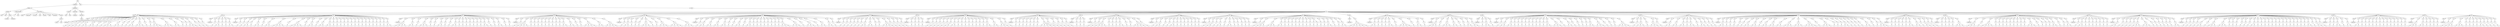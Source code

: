digraph Tree {
	"t0" [label = "TEI"];
	"t1" [label = "teiHeader"];
	"t2" [label = "fileDesc"];
	"t3" [label = "titleStmt"];
	"t4" [label = "title"];
	"t5" [label = "title"];
	"t6" [label = "author"];
	"t7" [label = "surname"];
	"t8" [label = "forename"];
	"t9" [label = "publicationStmt"];
	"t10" [label = "p"];
	"t11" [label = "idno"];
	"t12" [label = "sourceDesc"];
	"t13" [label = "genre"];
	"t14" [label = "inspiration"];
	"t15" [label = "structure"];
	"t16" [label = "type"];
	"t17" [label = "periode"];
	"t18" [label = "taille"];
	"t19" [label = "permalien"];
	"t20" [label = "sources"];
	"t21" [label = "source"];
	"t22" [label = "author"];
	"t23" [label = "text"];
	"t24" [label = "profileDesc"];
	"t25" [label = "creation"];
	"t26" [label = "date"];
	"t27" [label = "date"];
	"t28" [label = "langUsage"];
	"t29" [label = "language"];
	"t30" [label = "textClass"];
	"t31" [label = "keywords"];
	"t32" [label = "term"];
	"t33" [label = "text"];
	"t34" [label = "body"];
	"t35" [label = "div1"];
	"t36" [label = "head"];
	"t37" [label = "div2"];
	"t38" [label = "head"];
	"t39" [label = "listPerson"];
	"t40" [label = "sp"];
	"t41" [label = "p"];
	"t42" [label = "s"];
	"t43" [label = "sp"];
	"t44" [label = "p"];
	"t45" [label = "s"];
	"t46" [label = "sp"];
	"t47" [label = "p"];
	"t48" [label = "s"];
	"t49" [label = "s"];
	"t50" [label = "sp"];
	"t51" [label = "p"];
	"t52" [label = "s"];
	"t53" [label = "sp"];
	"t54" [label = "p"];
	"t55" [label = "s"];
	"t56" [label = "s"];
	"t57" [label = "sp"];
	"t58" [label = "p"];
	"t59" [label = "s"];
	"t60" [label = "s"];
	"t61" [label = "sp"];
	"t62" [label = "p"];
	"t63" [label = "s"];
	"t64" [label = "sp"];
	"t65" [label = "p"];
	"t66" [label = "s"];
	"t67" [label = "sp"];
	"t68" [label = "p"];
	"t69" [label = "s"];
	"t70" [label = "s"];
	"t71" [label = "s"];
	"t72" [label = "sp"];
	"t73" [label = "p"];
	"t74" [label = "s"];
	"t75" [label = "s"];
	"t76" [label = "sp"];
	"t77" [label = "p"];
	"t78" [label = "s"];
	"t79" [label = "sp"];
	"t80" [label = "p"];
	"t81" [label = "s"];
	"t82" [label = "sp"];
	"t83" [label = "p"];
	"t84" [label = "s"];
	"t85" [label = "s"];
	"t86" [label = "sp"];
	"t87" [label = "p"];
	"t88" [label = "s"];
	"t89" [label = "s"];
	"t90" [label = "s"];
	"t91" [label = "sp"];
	"t92" [label = "p"];
	"t93" [label = "s"];
	"t94" [label = "sp"];
	"t95" [label = "p"];
	"t96" [label = "s"];
	"t97" [label = "sp"];
	"t98" [label = "p"];
	"t99" [label = "s"];
	"t100" [label = "s"];
	"t101" [label = "s"];
	"t102" [label = "sp"];
	"t103" [label = "p"];
	"t104" [label = "s"];
	"t105" [label = "s"];
	"t106" [label = "s"];
	"t107" [label = "sp"];
	"t108" [label = "p"];
	"t109" [label = "s"];
	"t110" [label = "s"];
	"t111" [label = "sp"];
	"t112" [label = "p"];
	"t113" [label = "s"];
	"t114" [label = "sp"];
	"t115" [label = "p"];
	"t116" [label = "s"];
	"t117" [label = "sp"];
	"t118" [label = "p"];
	"t119" [label = "s"];
	"t120" [label = "s"];
	"t121" [label = "s"];
	"t122" [label = "sp"];
	"t123" [label = "p"];
	"t124" [label = "s"];
	"t125" [label = "sp"];
	"t126" [label = "p"];
	"t127" [label = "s"];
	"t128" [label = "sp"];
	"t129" [label = "p"];
	"t130" [label = "s"];
	"t131" [label = "div2"];
	"t132" [label = "head"];
	"t133" [label = "listPerson"];
	"t134" [label = "sp"];
	"t135" [label = "p"];
	"t136" [label = "s"];
	"t137" [label = "sp"];
	"t138" [label = "p"];
	"t139" [label = "s"];
	"t140" [label = "s"];
	"t141" [label = "sp"];
	"t142" [label = "p"];
	"t143" [label = "s"];
	"t144" [label = "sp"];
	"t145" [label = "p"];
	"t146" [label = "s"];
	"t147" [label = "sp"];
	"t148" [label = "p"];
	"t149" [label = "s"];
	"t150" [label = "s"];
	"t151" [label = "div2"];
	"t152" [label = "head"];
	"t153" [label = "listPerson"];
	"t154" [label = "sp"];
	"t155" [label = "p"];
	"t156" [label = "s"];
	"t157" [label = "sp"];
	"t158" [label = "p"];
	"t159" [label = "s"];
	"t160" [label = "sp"];
	"t161" [label = "p"];
	"t162" [label = "s"];
	"t163" [label = "s"];
	"t164" [label = "sp"];
	"t165" [label = "p"];
	"t166" [label = "s"];
	"t167" [label = "sp"];
	"t168" [label = "p"];
	"t169" [label = "s"];
	"t170" [label = "s"];
	"t171" [label = "sp"];
	"t172" [label = "p"];
	"t173" [label = "s"];
	"t174" [label = "sp"];
	"t175" [label = "p"];
	"t176" [label = "s"];
	"t177" [label = "s"];
	"t178" [label = "sp"];
	"t179" [label = "p"];
	"t180" [label = "s"];
	"t181" [label = "s"];
	"t182" [label = "s"];
	"t183" [label = "s"];
	"t184" [label = "sp"];
	"t185" [label = "p"];
	"t186" [label = "s"];
	"t187" [label = "sp"];
	"t188" [label = "p"];
	"t189" [label = "s"];
	"t190" [label = "s"];
	"t191" [label = "s"];
	"t192" [label = "s"];
	"t193" [label = "sp"];
	"t194" [label = "p"];
	"t195" [label = "s"];
	"t196" [label = "sp"];
	"t197" [label = "p"];
	"t198" [label = "s"];
	"t199" [label = "s"];
	"t200" [label = "sp"];
	"t201" [label = "p"];
	"t202" [label = "s"];
	"t203" [label = "sp"];
	"t204" [label = "p"];
	"t205" [label = "s"];
	"t206" [label = "s"];
	"t207" [label = "sp"];
	"t208" [label = "p"];
	"t209" [label = "s"];
	"t210" [label = "s"];
	"t211" [label = "sp"];
	"t212" [label = "p"];
	"t213" [label = "s"];
	"t214" [label = "sp"];
	"t215" [label = "p"];
	"t216" [label = "s"];
	"t217" [label = "sp"];
	"t218" [label = "p"];
	"t219" [label = "s"];
	"t220" [label = "sp"];
	"t221" [label = "p"];
	"t222" [label = "s"];
	"t223" [label = "sp"];
	"t224" [label = "p"];
	"t225" [label = "s"];
	"t226" [label = "sp"];
	"t227" [label = "p"];
	"t228" [label = "s"];
	"t229" [label = "sp"];
	"t230" [label = "p"];
	"t231" [label = "s"];
	"t232" [label = "sp"];
	"t233" [label = "p"];
	"t234" [label = "s"];
	"t235" [label = "sp"];
	"t236" [label = "p"];
	"t237" [label = "s"];
	"t238" [label = "sp"];
	"t239" [label = "p"];
	"t240" [label = "s"];
	"t241" [label = "sp"];
	"t242" [label = "p"];
	"t243" [label = "s"];
	"t244" [label = "sp"];
	"t245" [label = "p"];
	"t246" [label = "s"];
	"t247" [label = "sp"];
	"t248" [label = "p"];
	"t249" [label = "s"];
	"t250" [label = "sp"];
	"t251" [label = "p"];
	"t252" [label = "s"];
	"t253" [label = "sp"];
	"t254" [label = "p"];
	"t255" [label = "s"];
	"t256" [label = "sp"];
	"t257" [label = "p"];
	"t258" [label = "s"];
	"t259" [label = "s"];
	"t260" [label = "div2"];
	"t261" [label = "head"];
	"t262" [label = "listPerson"];
	"t263" [label = "sp"];
	"t264" [label = "p"];
	"t265" [label = "s"];
	"t266" [label = "s"];
	"t267" [label = "s"];
	"t268" [label = "s"];
	"t269" [label = "sp"];
	"t270" [label = "p"];
	"t271" [label = "s"];
	"t272" [label = "s"];
	"t273" [label = "sp"];
	"t274" [label = "p"];
	"t275" [label = "s"];
	"t276" [label = "sp"];
	"t277" [label = "p"];
	"t278" [label = "s"];
	"t279" [label = "s"];
	"t280" [label = "s"];
	"t281" [label = "sp"];
	"t282" [label = "p"];
	"t283" [label = "s"];
	"t284" [label = "sp"];
	"t285" [label = "p"];
	"t286" [label = "s"];
	"t287" [label = "sp"];
	"t288" [label = "p"];
	"t289" [label = "s"];
	"t290" [label = "s"];
	"t291" [label = "sp"];
	"t292" [label = "p"];
	"t293" [label = "s"];
	"t294" [label = "sp"];
	"t295" [label = "p"];
	"t296" [label = "s"];
	"t297" [label = "sp"];
	"t298" [label = "p"];
	"t299" [label = "s"];
	"t300" [label = "s"];
	"t301" [label = "sp"];
	"t302" [label = "p"];
	"t303" [label = "s"];
	"t304" [label = "sp"];
	"t305" [label = "p"];
	"t306" [label = "s"];
	"t307" [label = "sp"];
	"t308" [label = "p"];
	"t309" [label = "s"];
	"t310" [label = "sp"];
	"t311" [label = "p"];
	"t312" [label = "s"];
	"t313" [label = "sp"];
	"t314" [label = "p"];
	"t315" [label = "s"];
	"t316" [label = "sp"];
	"t317" [label = "p"];
	"t318" [label = "s"];
	"t319" [label = "sp"];
	"t320" [label = "p"];
	"t321" [label = "s"];
	"t322" [label = "sp"];
	"t323" [label = "p"];
	"t324" [label = "s"];
	"t325" [label = "s"];
	"t326" [label = "sp"];
	"t327" [label = "p"];
	"t328" [label = "s"];
	"t329" [label = "sp"];
	"t330" [label = "p"];
	"t331" [label = "s"];
	"t332" [label = "sp"];
	"t333" [label = "p"];
	"t334" [label = "s"];
	"t335" [label = "s"];
	"t336" [label = "sp"];
	"t337" [label = "p"];
	"t338" [label = "s"];
	"t339" [label = "sp"];
	"t340" [label = "p"];
	"t341" [label = "s"];
	"t342" [label = "div2"];
	"t343" [label = "head"];
	"t344" [label = "listPerson"];
	"t345" [label = "sp"];
	"t346" [label = "p"];
	"t347" [label = "s"];
	"t348" [label = "sp"];
	"t349" [label = "p"];
	"t350" [label = "s"];
	"t351" [label = "s"];
	"t352" [label = "s"];
	"t353" [label = "s"];
	"t354" [label = "sp"];
	"t355" [label = "p"];
	"t356" [label = "s"];
	"t357" [label = "sp"];
	"t358" [label = "p"];
	"t359" [label = "s"];
	"t360" [label = "sp"];
	"t361" [label = "p"];
	"t362" [label = "s"];
	"t363" [label = "sp"];
	"t364" [label = "p"];
	"t365" [label = "s"];
	"t366" [label = "sp"];
	"t367" [label = "p"];
	"t368" [label = "s"];
	"t369" [label = "sp"];
	"t370" [label = "p"];
	"t371" [label = "s"];
	"t372" [label = "sp"];
	"t373" [label = "p"];
	"t374" [label = "s"];
	"t375" [label = "sp"];
	"t376" [label = "p"];
	"t377" [label = "s"];
	"t378" [label = "sp"];
	"t379" [label = "p"];
	"t380" [label = "s"];
	"t381" [label = "sp"];
	"t382" [label = "p"];
	"t383" [label = "s"];
	"t384" [label = "s"];
	"t385" [label = "sp"];
	"t386" [label = "p"];
	"t387" [label = "s"];
	"t388" [label = "s"];
	"t389" [label = "sp"];
	"t390" [label = "p"];
	"t391" [label = "s"];
	"t392" [label = "sp"];
	"t393" [label = "p"];
	"t394" [label = "s"];
	"t395" [label = "sp"];
	"t396" [label = "p"];
	"t397" [label = "s"];
	"t398" [label = "s"];
	"t399" [label = "s"];
	"t400" [label = "s"];
	"t401" [label = "sp"];
	"t402" [label = "p"];
	"t403" [label = "s"];
	"t404" [label = "s"];
	"t405" [label = "sp"];
	"t406" [label = "p"];
	"t407" [label = "s"];
	"t408" [label = "s"];
	"t409" [label = "s"];
	"t410" [label = "s"];
	"t411" [label = "div2"];
	"t412" [label = "head"];
	"t413" [label = "listPerson"];
	"t414" [label = "sp"];
	"t415" [label = "p"];
	"t416" [label = "s"];
	"t417" [label = "sp"];
	"t418" [label = "p"];
	"t419" [label = "s"];
	"t420" [label = "s"];
	"t421" [label = "sp"];
	"t422" [label = "p"];
	"t423" [label = "s"];
	"t424" [label = "sp"];
	"t425" [label = "p"];
	"t426" [label = "s"];
	"t427" [label = "sp"];
	"t428" [label = "p"];
	"t429" [label = "s"];
	"t430" [label = "sp"];
	"t431" [label = "p"];
	"t432" [label = "s"];
	"t433" [label = "s"];
	"t434" [label = "s"];
	"t435" [label = "p"];
	"t436" [label = "s"];
	"t437" [label = "sp"];
	"t438" [label = "p"];
	"t439" [label = "s"];
	"t440" [label = "sp"];
	"t441" [label = "p"];
	"t442" [label = "s"];
	"t443" [label = "s"];
	"t444" [label = "s"];
	"t445" [label = "sp"];
	"t446" [label = "p"];
	"t447" [label = "s"];
	"t448" [label = "s"];
	"t449" [label = "s"];
	"t450" [label = "s"];
	"t451" [label = "sp"];
	"t452" [label = "p"];
	"t453" [label = "s"];
	"t454" [label = "s"];
	"t455" [label = "s"];
	"t456" [label = "div2"];
	"t457" [label = "head"];
	"t458" [label = "listPerson"];
	"t459" [label = "sp"];
	"t460" [label = "p"];
	"t461" [label = "s"];
	"t462" [label = "sp"];
	"t463" [label = "p"];
	"t464" [label = "s"];
	"t465" [label = "s"];
	"t466" [label = "sp"];
	"t467" [label = "p"];
	"t468" [label = "s"];
	"t469" [label = "s"];
	"t470" [label = "sp"];
	"t471" [label = "p"];
	"t472" [label = "s"];
	"t473" [label = "s"];
	"t474" [label = "sp"];
	"t475" [label = "p"];
	"t476" [label = "s"];
	"t477" [label = "s"];
	"t478" [label = "sp"];
	"t479" [label = "p"];
	"t480" [label = "s"];
	"t481" [label = "sp"];
	"t482" [label = "p"];
	"t483" [label = "s"];
	"t484" [label = "sp"];
	"t485" [label = "p"];
	"t486" [label = "s"];
	"t487" [label = "s"];
	"t488" [label = "sp"];
	"t489" [label = "p"];
	"t490" [label = "s"];
	"t491" [label = "sp"];
	"t492" [label = "p"];
	"t493" [label = "s"];
	"t494" [label = "s"];
	"t495" [label = "sp"];
	"t496" [label = "p"];
	"t497" [label = "s"];
	"t498" [label = "sp"];
	"t499" [label = "p"];
	"t500" [label = "s"];
	"t501" [label = "sp"];
	"t502" [label = "p"];
	"t503" [label = "s"];
	"t504" [label = "sp"];
	"t505" [label = "p"];
	"t506" [label = "s"];
	"t507" [label = "sp"];
	"t508" [label = "p"];
	"t509" [label = "s"];
	"t510" [label = "sp"];
	"t511" [label = "p"];
	"t512" [label = "s"];
	"t513" [label = "sp"];
	"t514" [label = "p"];
	"t515" [label = "s"];
	"t516" [label = "sp"];
	"t517" [label = "p"];
	"t518" [label = "s"];
	"t519" [label = "sp"];
	"t520" [label = "p"];
	"t521" [label = "s"];
	"t522" [label = "s"];
	"t523" [label = "s"];
	"t524" [label = "sp"];
	"t525" [label = "p"];
	"t526" [label = "s"];
	"t527" [label = "s"];
	"t528" [label = "s"];
	"t529" [label = "sp"];
	"t530" [label = "p"];
	"t531" [label = "s"];
	"t532" [label = "sp"];
	"t533" [label = "p"];
	"t534" [label = "s"];
	"t535" [label = "s"];
	"t536" [label = "s"];
	"t537" [label = "sp"];
	"t538" [label = "p"];
	"t539" [label = "s"];
	"t540" [label = "sp"];
	"t541" [label = "p"];
	"t542" [label = "s"];
	"t543" [label = "s"];
	"t544" [label = "sp"];
	"t545" [label = "p"];
	"t546" [label = "s"];
	"t547" [label = "s"];
	"t548" [label = "sp"];
	"t549" [label = "p"];
	"t550" [label = "s"];
	"t551" [label = "div2"];
	"t552" [label = "head"];
	"t553" [label = "listPerson"];
	"t554" [label = "sp"];
	"t555" [label = "p"];
	"t556" [label = "s"];
	"t557" [label = "sp"];
	"t558" [label = "p"];
	"t559" [label = "s"];
	"t560" [label = "sp"];
	"t561" [label = "p"];
	"t562" [label = "s"];
	"t563" [label = "sp"];
	"t564" [label = "p"];
	"t565" [label = "s"];
	"t566" [label = "sp"];
	"t567" [label = "p"];
	"t568" [label = "s"];
	"t569" [label = "sp"];
	"t570" [label = "p"];
	"t571" [label = "s"];
	"t572" [label = "sp"];
	"t573" [label = "p"];
	"t574" [label = "s"];
	"t575" [label = "s"];
	"t576" [label = "sp"];
	"t577" [label = "p"];
	"t578" [label = "s"];
	"t579" [label = "s"];
	"t580" [label = "sp"];
	"t581" [label = "p"];
	"t582" [label = "s"];
	"t583" [label = "sp"];
	"t584" [label = "p"];
	"t585" [label = "s"];
	"t586" [label = "sp"];
	"t587" [label = "p"];
	"t588" [label = "s"];
	"t589" [label = "s"];
	"t590" [label = "s"];
	"t591" [label = "s"];
	"t592" [label = "sp"];
	"t593" [label = "p"];
	"t594" [label = "s"];
	"t595" [label = "sp"];
	"t596" [label = "p"];
	"t597" [label = "s"];
	"t598" [label = "sp"];
	"t599" [label = "p"];
	"t600" [label = "s"];
	"t601" [label = "sp"];
	"t602" [label = "p"];
	"t603" [label = "s"];
	"t604" [label = "div2"];
	"t605" [label = "head"];
	"t606" [label = "listPerson"];
	"t607" [label = "sp"];
	"t608" [label = "p"];
	"t609" [label = "s"];
	"t610" [label = "sp"];
	"t611" [label = "p"];
	"t612" [label = "s"];
	"t613" [label = "sp"];
	"t614" [label = "p"];
	"t615" [label = "s"];
	"t616" [label = "sp"];
	"t617" [label = "p"];
	"t618" [label = "s"];
	"t619" [label = "div2"];
	"t620" [label = "head"];
	"t621" [label = "listPerson"];
	"t622" [label = "sp"];
	"t623" [label = "p"];
	"t624" [label = "s"];
	"t625" [label = "sp"];
	"t626" [label = "p"];
	"t627" [label = "s"];
	"t628" [label = "sp"];
	"t629" [label = "p"];
	"t630" [label = "s"];
	"t631" [label = "sp"];
	"t632" [label = "p"];
	"t633" [label = "s"];
	"t634" [label = "sp"];
	"t635" [label = "p"];
	"t636" [label = "s"];
	"t637" [label = "sp"];
	"t638" [label = "p"];
	"t639" [label = "s"];
	"t640" [label = "s"];
	"t641" [label = "sp"];
	"t642" [label = "p"];
	"t643" [label = "s"];
	"t644" [label = "s"];
	"t645" [label = "sp"];
	"t646" [label = "p"];
	"t647" [label = "s"];
	"t648" [label = "sp"];
	"t649" [label = "p"];
	"t650" [label = "s"];
	"t651" [label = "sp"];
	"t652" [label = "p"];
	"t653" [label = "s"];
	"t654" [label = "sp"];
	"t655" [label = "p"];
	"t656" [label = "s"];
	"t657" [label = "sp"];
	"t658" [label = "p"];
	"t659" [label = "s"];
	"t660" [label = "sp"];
	"t661" [label = "p"];
	"t662" [label = "s"];
	"t663" [label = "sp"];
	"t664" [label = "p"];
	"t665" [label = "s"];
	"t666" [label = "sp"];
	"t667" [label = "p"];
	"t668" [label = "s"];
	"t669" [label = "sp"];
	"t670" [label = "p"];
	"t671" [label = "s"];
	"t672" [label = "s"];
	"t673" [label = "sp"];
	"t674" [label = "p"];
	"t675" [label = "s"];
	"t676" [label = "s"];
	"t677" [label = "sp"];
	"t678" [label = "p"];
	"t679" [label = "s"];
	"t680" [label = "s"];
	"t681" [label = "s"];
	"t682" [label = "sp"];
	"t683" [label = "p"];
	"t684" [label = "s"];
	"t685" [label = "div2"];
	"t686" [label = "head"];
	"t687" [label = "listPerson"];
	"t688" [label = "sp"];
	"t689" [label = "p"];
	"t690" [label = "s"];
	"t691" [label = "sp"];
	"t692" [label = "p"];
	"t693" [label = "s"];
	"t694" [label = "sp"];
	"t695" [label = "p"];
	"t696" [label = "s"];
	"t697" [label = "sp"];
	"t698" [label = "p"];
	"t699" [label = "s"];
	"t700" [label = "sp"];
	"t701" [label = "p"];
	"t702" [label = "s"];
	"t703" [label = "sp"];
	"t704" [label = "p"];
	"t705" [label = "s"];
	"t706" [label = "sp"];
	"t707" [label = "p"];
	"t708" [label = "s"];
	"t709" [label = "sp"];
	"t710" [label = "p"];
	"t711" [label = "s"];
	"t712" [label = "s"];
	"t713" [label = "s"];
	"t714" [label = "s"];
	"t715" [label = "s"];
	"t716" [label = "sp"];
	"t717" [label = "p"];
	"t718" [label = "s"];
	"t719" [label = "sp"];
	"t720" [label = "p"];
	"t721" [label = "s"];
	"t722" [label = "sp"];
	"t723" [label = "p"];
	"t724" [label = "s"];
	"t725" [label = "sp"];
	"t726" [label = "p"];
	"t727" [label = "s"];
	"t728" [label = "sp"];
	"t729" [label = "p"];
	"t730" [label = "s"];
	"t731" [label = "div2"];
	"t732" [label = "head"];
	"t733" [label = "listPerson"];
	"t734" [label = "sp"];
	"t735" [label = "p"];
	"t736" [label = "s"];
	"t737" [label = "sp"];
	"t738" [label = "p"];
	"t739" [label = "s"];
	"t740" [label = "sp"];
	"t741" [label = "p"];
	"t742" [label = "s"];
	"t743" [label = "div2"];
	"t744" [label = "head"];
	"t745" [label = "listPerson"];
	"t746" [label = "sp"];
	"t747" [label = "p"];
	"t748" [label = "s"];
	"t749" [label = "sp"];
	"t750" [label = "p"];
	"t751" [label = "s"];
	"t752" [label = "sp"];
	"t753" [label = "p"];
	"t754" [label = "s"];
	"t755" [label = "s"];
	"t756" [label = "s"];
	"t757" [label = "s"];
	"t758" [label = "sp"];
	"t759" [label = "p"];
	"t760" [label = "s"];
	"t761" [label = "sp"];
	"t762" [label = "p"];
	"t763" [label = "s"];
	"t764" [label = "sp"];
	"t765" [label = "p"];
	"t766" [label = "s"];
	"t767" [label = "sp"];
	"t768" [label = "p"];
	"t769" [label = "s"];
	"t770" [label = "s"];
	"t771" [label = "sp"];
	"t772" [label = "p"];
	"t773" [label = "s"];
	"t774" [label = "sp"];
	"t775" [label = "p"];
	"t776" [label = "s"];
	"t777" [label = "sp"];
	"t778" [label = "p"];
	"t779" [label = "s"];
	"t780" [label = "s"];
	"t781" [label = "s"];
	"t782" [label = "s"];
	"t783" [label = "sp"];
	"t784" [label = "p"];
	"t785" [label = "s"];
	"t786" [label = "div2"];
	"t787" [label = "head"];
	"t788" [label = "listPerson"];
	"t789" [label = "sp"];
	"t790" [label = "p"];
	"t791" [label = "s"];
	"t792" [label = "sp"];
	"t793" [label = "p"];
	"t794" [label = "s"];
	"t795" [label = "s"];
	"t796" [label = "sp"];
	"t797" [label = "p"];
	"t798" [label = "s"];
	"t799" [label = "sp"];
	"t800" [label = "p"];
	"t801" [label = "s"];
	"t802" [label = "sp"];
	"t803" [label = "p"];
	"t804" [label = "s"];
	"t805" [label = "s"];
	"t806" [label = "sp"];
	"t807" [label = "p"];
	"t808" [label = "s"];
	"t809" [label = "sp"];
	"t810" [label = "p"];
	"t811" [label = "s"];
	"t812" [label = "sp"];
	"t813" [label = "p"];
	"t814" [label = "s"];
	"t815" [label = "sp"];
	"t816" [label = "p"];
	"t817" [label = "s"];
	"t818" [label = "sp"];
	"t819" [label = "p"];
	"t820" [label = "s"];
	"t821" [label = "sp"];
	"t822" [label = "p"];
	"t823" [label = "s"];
	"t824" [label = "sp"];
	"t825" [label = "p"];
	"t826" [label = "s"];
	"t827" [label = "div2"];
	"t828" [label = "head"];
	"t829" [label = "listPerson"];
	"t830" [label = "sp"];
	"t831" [label = "p"];
	"t832" [label = "s"];
	"t833" [label = "sp"];
	"t834" [label = "p"];
	"t835" [label = "s"];
	"t836" [label = "s"];
	"t837" [label = "sp"];
	"t838" [label = "p"];
	"t839" [label = "s"];
	"t840" [label = "sp"];
	"t841" [label = "p"];
	"t842" [label = "s"];
	"t843" [label = "s"];
	"t844" [label = "sp"];
	"t845" [label = "p"];
	"t846" [label = "s"];
	"t847" [label = "sp"];
	"t848" [label = "p"];
	"t849" [label = "s"];
	"t850" [label = "s"];
	"t851" [label = "sp"];
	"t852" [label = "p"];
	"t853" [label = "s"];
	"t854" [label = "sp"];
	"t855" [label = "p"];
	"t856" [label = "s"];
	"t857" [label = "sp"];
	"t858" [label = "p"];
	"t859" [label = "s"];
	"t860" [label = "sp"];
	"t861" [label = "p"];
	"t862" [label = "s"];
	"t863" [label = "sp"];
	"t864" [label = "p"];
	"t865" [label = "s"];
	"t866" [label = "div2"];
	"t867" [label = "head"];
	"t868" [label = "listPerson"];
	"t869" [label = "sp"];
	"t870" [label = "p"];
	"t871" [label = "s"];
	"t872" [label = "sp"];
	"t873" [label = "p"];
	"t874" [label = "s"];
	"t875" [label = "s"];
	"t876" [label = "s"];
	"t877" [label = "sp"];
	"t878" [label = "p"];
	"t879" [label = "s"];
	"t880" [label = "s"];
	"t881" [label = "s"];
	"t882" [label = "sp"];
	"t883" [label = "p"];
	"t884" [label = "s"];
	"t885" [label = "s"];
	"t886" [label = "sp"];
	"t887" [label = "p"];
	"t888" [label = "s"];
	"t889" [label = "sp"];
	"t890" [label = "p"];
	"t891" [label = "s"];
	"t892" [label = "sp"];
	"t893" [label = "p"];
	"t894" [label = "s"];
	"t895" [label = "sp"];
	"t896" [label = "p"];
	"t897" [label = "s"];
	"t898" [label = "sp"];
	"t899" [label = "p"];
	"t900" [label = "s"];
	"t901" [label = "sp"];
	"t902" [label = "p"];
	"t903" [label = "s"];
	"t904" [label = "sp"];
	"t905" [label = "p"];
	"t906" [label = "s"];
	"t907" [label = "sp"];
	"t908" [label = "p"];
	"t909" [label = "s"];
	"t910" [label = "sp"];
	"t911" [label = "p"];
	"t912" [label = "s"];
	"t913" [label = "p"];
	"t914" [label = "s"];
	"t915" [label = "sp"];
	"t916" [label = "p"];
	"t917" [label = "s"];
	"t918" [label = "sp"];
	"t919" [label = "p"];
	"t920" [label = "s"];
	"t921" [label = "sp"];
	"t922" [label = "p"];
	"t923" [label = "s"];
	"t924" [label = "s"];
	"t925" [label = "sp"];
	"t926" [label = "p"];
	"t927" [label = "s"];
	"t928" [label = "sp"];
	"t929" [label = "p"];
	"t930" [label = "s"];
	"t931" [label = "sp"];
	"t932" [label = "p"];
	"t933" [label = "s"];
	"t934" [label = "s"];
	"t935" [label = "div2"];
	"t936" [label = "head"];
	"t937" [label = "listPerson"];
	"t938" [label = "sp"];
	"t939" [label = "p"];
	"t940" [label = "s"];
	"t941" [label = "s"];
	"t942" [label = "s"];
	"t943" [label = "s"];
	"t944" [label = "s"];
	"t945" [label = "s"];
	"t946" [label = "div2"];
	"t947" [label = "head"];
	"t948" [label = "listPerson"];
	"t949" [label = "sp"];
	"t950" [label = "p"];
	"t951" [label = "s"];
	"t952" [label = "s"];
	"t953" [label = "sp"];
	"t954" [label = "p"];
	"t955" [label = "s"];
	"t956" [label = "sp"];
	"t957" [label = "p"];
	"t958" [label = "s"];
	"t959" [label = "sp"];
	"t960" [label = "p"];
	"t961" [label = "s"];
	"t962" [label = "sp"];
	"t963" [label = "p"];
	"t964" [label = "s"];
	"t965" [label = "s"];
	"t966" [label = "sp"];
	"t967" [label = "p"];
	"t968" [label = "s"];
	"t969" [label = "sp"];
	"t970" [label = "p"];
	"t971" [label = "s"];
	"t972" [label = "s"];
	"t973" [label = "s"];
	"t974" [label = "s"];
	"t975" [label = "sp"];
	"t976" [label = "p"];
	"t977" [label = "s"];
	"t978" [label = "sp"];
	"t979" [label = "p"];
	"t980" [label = "s"];
	"t981" [label = "s"];
	"t982" [label = "sp"];
	"t983" [label = "p"];
	"t984" [label = "s"];
	"t985" [label = "div2"];
	"t986" [label = "head"];
	"t987" [label = "listPerson"];
	"t988" [label = "sp"];
	"t989" [label = "p"];
	"t990" [label = "s"];
	"t991" [label = "s"];
	"t992" [label = "s"];
	"t993" [label = "sp"];
	"t994" [label = "p"];
	"t995" [label = "s"];
	"t996" [label = "sp"];
	"t997" [label = "p"];
	"t998" [label = "s"];
	"t999" [label = "s"];
	"t1000" [label = "s"];
	"t1001" [label = "sp"];
	"t1002" [label = "p"];
	"t1003" [label = "s"];
	"t1004" [label = "s"];
	"t1005" [label = "sp"];
	"t1006" [label = "p"];
	"t1007" [label = "s"];
	"t1008" [label = "sp"];
	"t1009" [label = "p"];
	"t1010" [label = "s"];
	"t1011" [label = "sp"];
	"t1012" [label = "p"];
	"t1013" [label = "s"];
	"t1014" [label = "s"];
	"t1015" [label = "sp"];
	"t1016" [label = "p"];
	"t1017" [label = "s"];
	"t1018" [label = "s"];
	"t1019" [label = "div2"];
	"t1020" [label = "head"];
	"t1021" [label = "listPerson"];
	"t1022" [label = "sp"];
	"t1023" [label = "p"];
	"t1024" [label = "s"];
	"t1025" [label = "sp"];
	"t1026" [label = "p"];
	"t1027" [label = "s"];
	"t1028" [label = "s"];
	"t1029" [label = "sp"];
	"t1030" [label = "p"];
	"t1031" [label = "s"];
	"t1032" [label = "div2"];
	"t1033" [label = "head"];
	"t1034" [label = "listPerson"];
	"t1035" [label = "sp"];
	"t1036" [label = "p"];
	"t1037" [label = "s"];
	"t1038" [label = "sp"];
	"t1039" [label = "p"];
	"t1040" [label = "s"];
	"t1041" [label = "s"];
	"t1042" [label = "sp"];
	"t1043" [label = "p"];
	"t1044" [label = "s"];
	"t1045" [label = "s"];
	"t1046" [label = "sp"];
	"t1047" [label = "p"];
	"t1048" [label = "s"];
	"t1049" [label = "sp"];
	"t1050" [label = "p"];
	"t1051" [label = "s"];
	"t1052" [label = "sp"];
	"t1053" [label = "p"];
	"t1054" [label = "s"];
	"t1055" [label = "sp"];
	"t1056" [label = "p"];
	"t1057" [label = "s"];
	"t1058" [label = "sp"];
	"t1059" [label = "p"];
	"t1060" [label = "s"];
	"t1061" [label = "sp"];
	"t1062" [label = "p"];
	"t1063" [label = "s"];
	"t1064" [label = "sp"];
	"t1065" [label = "p"];
	"t1066" [label = "s"];
	"t1067" [label = "sp"];
	"t1068" [label = "p"];
	"t1069" [label = "s"];
	"t1070" [label = "sp"];
	"t1071" [label = "p"];
	"t1072" [label = "s"];
	"t1073" [label = "sp"];
	"t1074" [label = "p"];
	"t1075" [label = "s"];
	"t1076" [label = "s"];
	"t1077" [label = "sp"];
	"t1078" [label = "p"];
	"t1079" [label = "s"];
	"t1080" [label = "s"];
	"t1081" [label = "s"];
	"t1082" [label = "sp"];
	"t1083" [label = "p"];
	"t1084" [label = "s"];
	"t1085" [label = "sp"];
	"t1086" [label = "p"];
	"t1087" [label = "s"];
	"t1088" [label = "s"];
	"t1089" [label = "sp"];
	"t1090" [label = "p"];
	"t1091" [label = "s"];
	"t1092" [label = "sp"];
	"t1093" [label = "p"];
	"t1094" [label = "s"];
	"t1095" [label = "sp"];
	"t1096" [label = "p"];
	"t1097" [label = "s"];
	"t1098" [label = "sp"];
	"t1099" [label = "p"];
	"t1100" [label = "s"];
	"t1101" [label = "sp"];
	"t1102" [label = "p"];
	"t1103" [label = "s"];
	"t1104" [label = "s"];
	"t1105" [label = "sp"];
	"t1106" [label = "p"];
	"t1107" [label = "s"];
	"t1108" [label = "s"];
	"t1109" [label = "s"];
	"t1110" [label = "sp"];
	"t1111" [label = "p"];
	"t1112" [label = "s"];
	"t1113" [label = "sp"];
	"t1114" [label = "p"];
	"t1115" [label = "s"];
	"t1116" [label = "sp"];
	"t1117" [label = "p"];
	"t1118" [label = "s"];
	"t1119" [label = "sp"];
	"t1120" [label = "p"];
	"t1121" [label = "s"];
	"t1122" [label = "s"];
	"t1123" [label = "s"];
	"t1124" [label = "s"];
	"t1125" [label = "div2"];
	"t1126" [label = "head"];
	"t1127" [label = "listPerson"];
	"t1128" [label = "sp"];
	"t1129" [label = "p"];
	"t1130" [label = "s"];
	"t1131" [label = "sp"];
	"t1132" [label = "p"];
	"t1133" [label = "s"];
	"t1134" [label = "s"];
	"t1135" [label = "s"];
	"t1136" [label = "sp"];
	"t1137" [label = "p"];
	"t1138" [label = "s"];
	"t1139" [label = "sp"];
	"t1140" [label = "p"];
	"t1141" [label = "s"];
	"t1142" [label = "s"];
	"t1143" [label = "s"];
	"t1144" [label = "sp"];
	"t1145" [label = "p"];
	"t1146" [label = "s"];
	"t1147" [label = "div2"];
	"t1148" [label = "head"];
	"t1149" [label = "listPerson"];
	"t1150" [label = "sp"];
	"t1151" [label = "p"];
	"t1152" [label = "s"];
	"t1153" [label = "s"];
	"t1154" [label = "sp"];
	"t1155" [label = "p"];
	"t1156" [label = "s"];
	"t1157" [label = "s"];
	"t1158" [label = "sp"];
	"t1159" [label = "p"];
	"t1160" [label = "s"];
	"t1161" [label = "s"];
	"t1162" [label = "sp"];
	"t1163" [label = "p"];
	"t1164" [label = "s"];
	"t1165" [label = "sp"];
	"t1166" [label = "p"];
	"t1167" [label = "s"];
	"t1168" [label = "s"];
	"t1169" [label = "sp"];
	"t1170" [label = "p"];
	"t1171" [label = "s"];
	"t1172" [label = "sp"];
	"t1173" [label = "p"];
	"t1174" [label = "s"];
	"t1175" [label = "s"];
	"t1176" [label = "sp"];
	"t1177" [label = "p"];
	"t1178" [label = "s"];
	"t1179" [label = "sp"];
	"t1180" [label = "p"];
	"t1181" [label = "s"];
	"t1182" [label = "sp"];
	"t1183" [label = "p"];
	"t1184" [label = "s"];
	"t1185" [label = "div2"];
	"t1186" [label = "head"];
	"t1187" [label = "listPerson"];
	"t1188" [label = "sp"];
	"t1189" [label = "p"];
	"t1190" [label = "s"];
	"t1191" [label = "s"];
	"t1192" [label = "sp"];
	"t1193" [label = "p"];
	"t1194" [label = "s"];
	"t1195" [label = "sp"];
	"t1196" [label = "p"];
	"t1197" [label = "s"];
	"t1198" [label = "sp"];
	"t1199" [label = "p"];
	"t1200" [label = "s"];
	"t1201" [label = "sp"];
	"t1202" [label = "p"];
	"t1203" [label = "s"];
	"t1204" [label = "sp"];
	"t1205" [label = "p"];
	"t1206" [label = "s"];
	"t1207" [label = "sp"];
	"t1208" [label = "p"];
	"t1209" [label = "s"];
	"t1210" [label = "s"];
	"t1211" [label = "sp"];
	"t1212" [label = "p"];
	"t1213" [label = "s"];
	"t1214" [label = "s"];
	"t1215" [label = "sp"];
	"t1216" [label = "p"];
	"t1217" [label = "s"];
	"t1218" [label = "sp"];
	"t1219" [label = "p"];
	"t1220" [label = "s"];
	"t1221" [label = "s"];
	"t1222" [label = "sp"];
	"t1223" [label = "p"];
	"t1224" [label = "s"];
	"t1225" [label = "s"];
	"t1226" [label = "sp"];
	"t1227" [label = "p"];
	"t1228" [label = "s"];
	"t1229" [label = "s"];
	"t1230" [label = "sp"];
	"t1231" [label = "p"];
	"t1232" [label = "s"];
	"t1233" [label = "s"];
	"t1234" [label = "s"];
	"t1235" [label = "sp"];
	"t1236" [label = "p"];
	"t1237" [label = "s"];
	"t1238" [label = "s"];
	"t1239" [label = "s"];
	"t1240" [label = "sp"];
	"t1241" [label = "p"];
	"t1242" [label = "s"];
	"t1243" [label = "s"];
	"t1244" [label = "s"];
	"t1245" [label = "s"];
	"t1246" [label = "sp"];
	"t1247" [label = "p"];
	"t1248" [label = "s"];
	"t1249" [label = "sp"];
	"t1250" [label = "p"];
	"t1251" [label = "s"];
	"t1252" [label = "s"];
	"t1253" [label = "s"];
	"t1254" [label = "sp"];
	"t1255" [label = "p"];
	"t1256" [label = "s"];
	"t1257" [label = "sp"];
	"t1258" [label = "p"];
	"t1259" [label = "s"];
	"t1260" [label = "sp"];
	"t1261" [label = "p"];
	"t1262" [label = "s"];
	"t1263" [label = "sp"];
	"t1264" [label = "p"];
	"t1265" [label = "s"];
	"t1266" [label = "s"];
	"t1267" [label = "sp"];
	"t1268" [label = "p"];
	"t1269" [label = "s"];
	"t1270" [label = "sp"];
	"t1271" [label = "p"];
	"t1272" [label = "s"];
	"t1273" [label = "sp"];
	"t1274" [label = "p"];
	"t1275" [label = "s"];
	"t1276" [label = "sp"];
	"t1277" [label = "p"];
	"t1278" [label = "s"];
	"t1279" [label = "sp"];
	"t1280" [label = "p"];
	"t1281" [label = "s"];
	"t1282" [label = "s"];
	"t1283" [label = "sp"];
	"t1284" [label = "p"];
	"t1285" [label = "s"];
	"t1286" [label = "sp"];
	"t1287" [label = "p"];
	"t1288" [label = "s"];
	"t1289" [label = "sp"];
	"t1290" [label = "p"];
	"t1291" [label = "s"];
	"t1292" [label = "s"];
	"t1293" [label = "s"];
	"t1294" [label = "div2"];
	"t1295" [label = "head"];
	"t1296" [label = "listPerson"];
	"t1297" [label = "sp"];
	"t1298" [label = "p"];
	"t1299" [label = "s"];
	"t1300" [label = "sp"];
	"t1301" [label = "p"];
	"t1302" [label = "s"];
	"t1303" [label = "sp"];
	"t1304" [label = "p"];
	"t1305" [label = "s"];
	"t1306" [label = "sp"];
	"t1307" [label = "p"];
	"t1308" [label = "s"];
	"t1309" [label = "sp"];
	"t1310" [label = "p"];
	"t1311" [label = "s"];
	"t1312" [label = "sp"];
	"t1313" [label = "p"];
	"t1314" [label = "s"];
	"t1315" [label = "s"];
	"t1316" [label = "sp"];
	"t1317" [label = "p"];
	"t1318" [label = "s"];
	"t1319" [label = "s"];
	"t1320" [label = "sp"];
	"t1321" [label = "p"];
	"t1322" [label = "s"];
	"t1323" [label = "sp"];
	"t1324" [label = "p"];
	"t1325" [label = "s"];
	"t1326" [label = "s"];
	"t1327" [label = "sp"];
	"t1328" [label = "p"];
	"t1329" [label = "s"];
	"t1330" [label = "sp"];
	"t1331" [label = "p"];
	"t1332" [label = "s"];
	"t1333" [label = "div2"];
	"t1334" [label = "head"];
	"t1335" [label = "listPerson"];
	"t1336" [label = "sp"];
	"t1337" [label = "p"];
	"t1338" [label = "s"];
	"t1339" [label = "sp"];
	"t1340" [label = "p"];
	"t1341" [label = "s"];
	"t1342" [label = "sp"];
	"t1343" [label = "p"];
	"t1344" [label = "s"];
	"t1345" [label = "sp"];
	"t1346" [label = "p"];
	"t1347" [label = "s"];
	"t1348" [label = "sp"];
	"t1349" [label = "p"];
	"t1350" [label = "s"];
	"t1351" [label = "s"];
	"t1352" [label = "s"];
	"t1353" [label = "div2"];
	"t1354" [label = "head"];
	"t1355" [label = "listPerson"];
	"t1356" [label = "sp"];
	"t1357" [label = "p"];
	"t1358" [label = "s"];
	"t1359" [label = "s"];
	"t1360" [label = "s"];
	"t1361" [label = "sp"];
	"t1362" [label = "p"];
	"t1363" [label = "s"];
	"t1364" [label = "sp"];
	"t1365" [label = "p"];
	"t1366" [label = "s"];
	"t1367" [label = "s"];
	"t1368" [label = "s"];
	"t1369" [label = "s"];
	"t1370" [label = "sp"];
	"t1371" [label = "p"];
	"t1372" [label = "s"];
	"t1373" [label = "sp"];
	"t1374" [label = "p"];
	"t1375" [label = "s"];
	"t1376" [label = "sp"];
	"t1377" [label = "p"];
	"t1378" [label = "s"];
	"t1379" [label = "sp"];
	"t1380" [label = "p"];
	"t1381" [label = "s"];
	"t1382" [label = "sp"];
	"t1383" [label = "p"];
	"t1384" [label = "s"];
	"t1385" [label = "sp"];
	"t1386" [label = "p"];
	"t1387" [label = "s"];
	"t1388" [label = "sp"];
	"t1389" [label = "p"];
	"t1390" [label = "s"];
	"t1391" [label = "sp"];
	"t1392" [label = "p"];
	"t1393" [label = "s"];
	"t1394" [label = "sp"];
	"t1395" [label = "p"];
	"t1396" [label = "s"];
	"t1397" [label = "sp"];
	"t1398" [label = "p"];
	"t1399" [label = "s"];
	"t1400" [label = "s"];
	"t1401" [label = "s"];
	"t1402" [label = "sp"];
	"t1403" [label = "p"];
	"t1404" [label = "s"];
	"t1405" [label = "sp"];
	"t1406" [label = "p"];
	"t1407" [label = "s"];
	"t1408" [label = "sp"];
	"t1409" [label = "p"];
	"t1410" [label = "s"];
	"t1411" [label = "sp"];
	"t1412" [label = "p"];
	"t1413" [label = "s"];
	"t1414" [label = "sp"];
	"t1415" [label = "p"];
	"t1416" [label = "s"];
	"t1417" [label = "s"];
	"t1418" [label = "sp"];
	"t1419" [label = "p"];
	"t1420" [label = "s"];
	"t1421" [label = "sp"];
	"t1422" [label = "p"];
	"t1423" [label = "s"];
	"t1424" [label = "sp"];
	"t1425" [label = "p"];
	"t1426" [label = "s"];
	"t1427" [label = "s"];
	"t1428" [label = "div2"];
	"t1429" [label = "head"];
	"t1430" [label = "listPerson"];
	"t1431" [label = "sp"];
	"t1432" [label = "p"];
	"t1433" [label = "s"];
	"t1434" [label = "sp"];
	"t1435" [label = "p"];
	"t1436" [label = "s"];
	"t1437" [label = "s"];
	"t1438" [label = "sp"];
	"t1439" [label = "p"];
	"t1440" [label = "s"];
	"t1441" [label = "sp"];
	"t1442" [label = "p"];
	"t1443" [label = "s"];
	"t1444" [label = "sp"];
	"t1445" [label = "p"];
	"t1446" [label = "s"];
	"t1447" [label = "sp"];
	"t1448" [label = "p"];
	"t1449" [label = "s"];
	"t1450" [label = "sp"];
	"t1451" [label = "p"];
	"t1452" [label = "s"];
	"t1453" [label = "sp"];
	"t1454" [label = "p"];
	"t1455" [label = "s"];
	"t1456" [label = "sp"];
	"t1457" [label = "p"];
	"t1458" [label = "s"];
	"t1459" [label = "div2"];
	"t1460" [label = "head"];
	"t1461" [label = "listPerson"];
	"t1462" [label = "sp"];
	"t1463" [label = "p"];
	"t1464" [label = "s"];
	"t1465" [label = "s"];
	"t1466" [label = "sp"];
	"t1467" [label = "p"];
	"t1468" [label = "s"];
	"t1469" [label = "sp"];
	"t1470" [label = "p"];
	"t1471" [label = "s"];
	"t1472" [label = "sp"];
	"t1473" [label = "p"];
	"t1474" [label = "s"];
	"t1475" [label = "sp"];
	"t1476" [label = "p"];
	"t1477" [label = "s"];
	"t1478" [label = "sp"];
	"t1479" [label = "p"];
	"t1480" [label = "s"];
	"t1481" [label = "s"];
	"t1482" [label = "s"];
	"t1483" [label = "sp"];
	"t1484" [label = "p"];
	"t1485" [label = "s"];
	"t1486" [label = "s"];
	"t1487" [label = "s"];
	"t1488" [label = "sp"];
	"t1489" [label = "p"];
	"t1490" [label = "s"];
	"t1491" [label = "sp"];
	"t1492" [label = "p"];
	"t1493" [label = "s"];
	"t1494" [label = "sp"];
	"t1495" [label = "p"];
	"t1496" [label = "s"];
	"t1497" [label = "sp"];
	"t1498" [label = "p"];
	"t1499" [label = "s"];
	"t1500" [label = "sp"];
	"t1501" [label = "p"];
	"t1502" [label = "s"];
	"t1503" [label = "sp"];
	"t1504" [label = "p"];
	"t1505" [label = "s"];
	"t1506" [label = "sp"];
	"t1507" [label = "p"];
	"t1508" [label = "s"];
	"t1509" [label = "s"];
	"t1510" [label = "div2"];
	"t1511" [label = "head"];
	"t1512" [label = "listPerson"];
	"t1513" [label = "sp"];
	"t1514" [label = "p"];
	"t1515" [label = "s"];
	"t1516" [label = "sp"];
	"t1517" [label = "p"];
	"t1518" [label = "s"];
	"t1519" [label = "sp"];
	"t1520" [label = "p"];
	"t1521" [label = "s"];
	"t1522" [label = "sp"];
	"t1523" [label = "p"];
	"t1524" [label = "s"];
	"t1525" [label = "sp"];
	"t1526" [label = "p"];
	"t1527" [label = "s"];
	"t1528" [label = "s"];
	"t1529" [label = "sp"];
	"t1530" [label = "p"];
	"t1531" [label = "s"];
	"t1532" [label = "sp"];
	"t1533" [label = "p"];
	"t1534" [label = "s"];
	"t1535" [label = "s"];
	"t1536" [label = "s"];
	"t1537" [label = "sp"];
	"t1538" [label = "p"];
	"t1539" [label = "s"];
	"t1540" [label = "s"];
	"t1541" [label = "s"];
	"t1542" [label = "sp"];
	"t1543" [label = "p"];
	"t1544" [label = "s"];
	"t1545" [label = "sp"];
	"t1546" [label = "p"];
	"t1547" [label = "s"];
	"t1548" [label = "sp"];
	"t1549" [label = "p"];
	"t1550" [label = "s"];
	"t1551" [label = "sp"];
	"t1552" [label = "p"];
	"t1553" [label = "s"];
	"t1554" [label = "sp"];
	"t1555" [label = "p"];
	"t1556" [label = "s"];
	"t1557" [label = "sp"];
	"t1558" [label = "p"];
	"t1559" [label = "s"];
	"t1560" [label = "sp"];
	"t1561" [label = "p"];
	"t1562" [label = "s"];
	"t1563" [label = "s"];
	"t1564" [label = "sp"];
	"t1565" [label = "p"];
	"t1566" [label = "s"];
	"t1567" [label = "sp"];
	"t1568" [label = "p"];
	"t1569" [label = "s"];
	"t1570" [label = "sp"];
	"t1571" [label = "p"];
	"t1572" [label = "s"];
	"t1573" [label = "sp"];
	"t1574" [label = "p"];
	"t1575" [label = "s"];
	"t1576" [label = "sp"];
	"t1577" [label = "p"];
	"t1578" [label = "s"];
	"t1579" [label = "sp"];
	"t1580" [label = "p"];
	"t1581" [label = "s"];
	"t1582" [label = "sp"];
	"t1583" [label = "p"];
	"t1584" [label = "s"];
	"t1585" [label = "sp"];
	"t1586" [label = "p"];
	"t1587" [label = "s"];
	"t1588" [label = "sp"];
	"t1589" [label = "p"];
	"t1590" [label = "s"];
	"t1591" [label = "sp"];
	"t1592" [label = "p"];
	"t1593" [label = "s"];
	"t1594" [label = "sp"];
	"t1595" [label = "p"];
	"t1596" [label = "s"];
	"t1597" [label = "sp"];
	"t1598" [label = "p"];
	"t1599" [label = "s"];
	"t1600" [label = "sp"];
	"t1601" [label = "p"];
	"t1602" [label = "s"];
	"t1603" [label = "sp"];
	"t1604" [label = "p"];
	"t1605" [label = "s"];
	"t1606" [label = "sp"];
	"t1607" [label = "p"];
	"t1608" [label = "s"];
	"t1609" [label = "s"];
	"t1610" [label = "sp"];
	"t1611" [label = "p"];
	"t1612" [label = "s"];
	"t1613" [label = "sp"];
	"t1614" [label = "p"];
	"t1615" [label = "s"];
	"t1616" [label = "s"];
	"t1617" [label = "sp"];
	"t1618" [label = "p"];
	"t1619" [label = "s"];
	"t1620" [label = "div2"];
	"t1621" [label = "head"];
	"t1622" [label = "listPerson"];
	"t1623" [label = "sp"];
	"t1624" [label = "p"];
	"t1625" [label = "s"];
	"t1626" [label = "sp"];
	"t1627" [label = "p"];
	"t1628" [label = "s"];
	"t1629" [label = "sp"];
	"t1630" [label = "p"];
	"t1631" [label = "s"];
	"t1632" [label = "s"];
	"t1633" [label = "sp"];
	"t1634" [label = "p"];
	"t1635" [label = "s"];
	"t1636" [label = "sp"];
	"t1637" [label = "p"];
	"t1638" [label = "s"];
	"t1639" [label = "s"];
	"t1640" [label = "div2"];
	"t1641" [label = "head"];
	"t1642" [label = "listPerson"];
	"t1643" [label = "sp"];
	"t1644" [label = "p"];
	"t1645" [label = "s"];
	"t1646" [label = "s"];
	"t1647" [label = "sp"];
	"t1648" [label = "p"];
	"t1649" [label = "s"];
	"t1650" [label = "sp"];
	"t1651" [label = "p"];
	"t1652" [label = "s"];
	"t1653" [label = "sp"];
	"t1654" [label = "p"];
	"t1655" [label = "s"];
	"t1656" [label = "sp"];
	"t1657" [label = "p"];
	"t1658" [label = "s"];
	"t1659" [label = "sp"];
	"t1660" [label = "p"];
	"t1661" [label = "s"];
	"t1662" [label = "sp"];
	"t1663" [label = "p"];
	"t1664" [label = "s"];
	"t1665" [label = "sp"];
	"t1666" [label = "p"];
	"t1667" [label = "s"];
	"t1668" [label = "sp"];
	"t1669" [label = "p"];
	"t1670" [label = "s"];
	"t1671" [label = "sp"];
	"t1672" [label = "p"];
	"t1673" [label = "s"];
	"t1674" [label = "sp"];
	"t1675" [label = "p"];
	"t1676" [label = "s"];
	"t1677" [label = "sp"];
	"t1678" [label = "p"];
	"t1679" [label = "s"];
	"t1680" [label = "sp"];
	"t1681" [label = "p"];
	"t1682" [label = "s"];
	"t1683" [label = "sp"];
	"t1684" [label = "p"];
	"t1685" [label = "s"];
	"t1686" [label = "div2"];
	"t1687" [label = "head"];
	"t1688" [label = "listPerson"];
	"t1689" [label = "sp"];
	"t1690" [label = "p"];
	"t1691" [label = "s"];
	"t1692" [label = "s"];
	"t1693" [label = "s"];
	"t1694" [label = "sp"];
	"t1695" [label = "p"];
	"t1696" [label = "s"];
	"t1697" [label = "s"];
	"t1698" [label = "sp"];
	"t1699" [label = "p"];
	"t1700" [label = "s"];
	"t1701" [label = "sp"];
	"t1702" [label = "p"];
	"t1703" [label = "s"];
	"t1704" [label = "sp"];
	"t1705" [label = "p"];
	"t1706" [label = "s"];
	"t1707" [label = "sp"];
	"t1708" [label = "p"];
	"t1709" [label = "s"];
	"t1710" [label = "div2"];
	"t1711" [label = "head"];
	"t1712" [label = "listPerson"];
	"t1713" [label = "sp"];
	"t1714" [label = "p"];
	"t1715" [label = "s"];
	"t1716" [label = "sp"];
	"t1717" [label = "p"];
	"t1718" [label = "s"];
	"t1719" [label = "s"];
	"t1720" [label = "s"];
	"t1721" [label = "sp"];
	"t1722" [label = "p"];
	"t1723" [label = "s"];
	"t1724" [label = "s"];
	"t1725" [label = "s"];
	"t1726" [label = "sp"];
	"t1727" [label = "p"];
	"t1728" [label = "s"];
	"t1729" [label = "sp"];
	"t1730" [label = "p"];
	"t1731" [label = "s"];
	"t1732" [label = "sp"];
	"t1733" [label = "p"];
	"t1734" [label = "s"];
	"t1735" [label = "sp"];
	"t1736" [label = "p"];
	"t1737" [label = "s"];
	"t1738" [label = "sp"];
	"t1739" [label = "p"];
	"t1740" [label = "s"];
	"t1741" [label = "s"];
	"t1742" [label = "sp"];
	"t1743" [label = "p"];
	"t1744" [label = "s"];
	"t1745" [label = "sp"];
	"t1746" [label = "p"];
	"t1747" [label = "s"];
	"t1748" [label = "sp"];
	"t1749" [label = "p"];
	"t1750" [label = "s"];
	"t1751" [label = "sp"];
	"t1752" [label = "p"];
	"t1753" [label = "s"];
	"t0" -> "t1";
	"t1" -> "t2";
	"t2" -> "t3";
	"t3" -> "t4";
	"t3" -> "t5";
	"t3" -> "t6";
	"t6" -> "t7";
	"t6" -> "t8";
	"t2" -> "t9";
	"t9" -> "t10";
	"t9" -> "t11";
	"t2" -> "t12";
	"t12" -> "t13";
	"t12" -> "t14";
	"t12" -> "t15";
	"t12" -> "t16";
	"t12" -> "t17";
	"t12" -> "t18";
	"t12" -> "t19";
	"t12" -> "t20";
	"t20" -> "t21";
	"t21" -> "t22";
	"t21" -> "t23";
	"t1" -> "t24";
	"t24" -> "t25";
	"t25" -> "t26";
	"t25" -> "t27";
	"t24" -> "t28";
	"t28" -> "t29";
	"t24" -> "t30";
	"t30" -> "t31";
	"t31" -> "t32";
	"t0" -> "t33";
	"t33" -> "t34";
	"t34" -> "t35";
	"t35" -> "t36";
	"t35" -> "t37";
	"t37" -> "t38";
	"t38" -> "t39";
	"t37" -> "t40";
	"t40" -> "t41";
	"t41" -> "t42";
	"t37" -> "t43";
	"t43" -> "t44";
	"t44" -> "t45";
	"t37" -> "t46";
	"t46" -> "t47";
	"t47" -> "t48";
	"t47" -> "t49";
	"t37" -> "t50";
	"t50" -> "t51";
	"t51" -> "t52";
	"t37" -> "t53";
	"t53" -> "t54";
	"t54" -> "t55";
	"t54" -> "t56";
	"t37" -> "t57";
	"t57" -> "t58";
	"t58" -> "t59";
	"t58" -> "t60";
	"t37" -> "t61";
	"t61" -> "t62";
	"t62" -> "t63";
	"t37" -> "t64";
	"t64" -> "t65";
	"t65" -> "t66";
	"t37" -> "t67";
	"t67" -> "t68";
	"t68" -> "t69";
	"t68" -> "t70";
	"t68" -> "t71";
	"t37" -> "t72";
	"t72" -> "t73";
	"t73" -> "t74";
	"t73" -> "t75";
	"t37" -> "t76";
	"t76" -> "t77";
	"t77" -> "t78";
	"t37" -> "t79";
	"t79" -> "t80";
	"t80" -> "t81";
	"t37" -> "t82";
	"t82" -> "t83";
	"t83" -> "t84";
	"t83" -> "t85";
	"t37" -> "t86";
	"t86" -> "t87";
	"t87" -> "t88";
	"t87" -> "t89";
	"t87" -> "t90";
	"t37" -> "t91";
	"t91" -> "t92";
	"t92" -> "t93";
	"t37" -> "t94";
	"t94" -> "t95";
	"t95" -> "t96";
	"t37" -> "t97";
	"t97" -> "t98";
	"t98" -> "t99";
	"t98" -> "t100";
	"t98" -> "t101";
	"t37" -> "t102";
	"t102" -> "t103";
	"t103" -> "t104";
	"t103" -> "t105";
	"t103" -> "t106";
	"t37" -> "t107";
	"t107" -> "t108";
	"t108" -> "t109";
	"t108" -> "t110";
	"t37" -> "t111";
	"t111" -> "t112";
	"t112" -> "t113";
	"t37" -> "t114";
	"t114" -> "t115";
	"t115" -> "t116";
	"t37" -> "t117";
	"t117" -> "t118";
	"t118" -> "t119";
	"t118" -> "t120";
	"t118" -> "t121";
	"t37" -> "t122";
	"t122" -> "t123";
	"t123" -> "t124";
	"t37" -> "t125";
	"t125" -> "t126";
	"t126" -> "t127";
	"t37" -> "t128";
	"t128" -> "t129";
	"t129" -> "t130";
	"t35" -> "t131";
	"t131" -> "t132";
	"t132" -> "t133";
	"t131" -> "t134";
	"t134" -> "t135";
	"t135" -> "t136";
	"t131" -> "t137";
	"t137" -> "t138";
	"t138" -> "t139";
	"t138" -> "t140";
	"t131" -> "t141";
	"t141" -> "t142";
	"t142" -> "t143";
	"t131" -> "t144";
	"t144" -> "t145";
	"t145" -> "t146";
	"t131" -> "t147";
	"t147" -> "t148";
	"t148" -> "t149";
	"t148" -> "t150";
	"t35" -> "t151";
	"t151" -> "t152";
	"t152" -> "t153";
	"t151" -> "t154";
	"t154" -> "t155";
	"t155" -> "t156";
	"t151" -> "t157";
	"t157" -> "t158";
	"t158" -> "t159";
	"t151" -> "t160";
	"t160" -> "t161";
	"t161" -> "t162";
	"t161" -> "t163";
	"t151" -> "t164";
	"t164" -> "t165";
	"t165" -> "t166";
	"t151" -> "t167";
	"t167" -> "t168";
	"t168" -> "t169";
	"t168" -> "t170";
	"t151" -> "t171";
	"t171" -> "t172";
	"t172" -> "t173";
	"t151" -> "t174";
	"t174" -> "t175";
	"t175" -> "t176";
	"t175" -> "t177";
	"t151" -> "t178";
	"t178" -> "t179";
	"t179" -> "t180";
	"t179" -> "t181";
	"t179" -> "t182";
	"t179" -> "t183";
	"t151" -> "t184";
	"t184" -> "t185";
	"t185" -> "t186";
	"t151" -> "t187";
	"t187" -> "t188";
	"t188" -> "t189";
	"t188" -> "t190";
	"t188" -> "t191";
	"t188" -> "t192";
	"t151" -> "t193";
	"t193" -> "t194";
	"t194" -> "t195";
	"t151" -> "t196";
	"t196" -> "t197";
	"t197" -> "t198";
	"t197" -> "t199";
	"t151" -> "t200";
	"t200" -> "t201";
	"t201" -> "t202";
	"t151" -> "t203";
	"t203" -> "t204";
	"t204" -> "t205";
	"t204" -> "t206";
	"t151" -> "t207";
	"t207" -> "t208";
	"t208" -> "t209";
	"t208" -> "t210";
	"t151" -> "t211";
	"t211" -> "t212";
	"t212" -> "t213";
	"t151" -> "t214";
	"t214" -> "t215";
	"t215" -> "t216";
	"t151" -> "t217";
	"t217" -> "t218";
	"t218" -> "t219";
	"t151" -> "t220";
	"t220" -> "t221";
	"t221" -> "t222";
	"t151" -> "t223";
	"t223" -> "t224";
	"t224" -> "t225";
	"t151" -> "t226";
	"t226" -> "t227";
	"t227" -> "t228";
	"t151" -> "t229";
	"t229" -> "t230";
	"t230" -> "t231";
	"t151" -> "t232";
	"t232" -> "t233";
	"t233" -> "t234";
	"t151" -> "t235";
	"t235" -> "t236";
	"t236" -> "t237";
	"t151" -> "t238";
	"t238" -> "t239";
	"t239" -> "t240";
	"t151" -> "t241";
	"t241" -> "t242";
	"t242" -> "t243";
	"t151" -> "t244";
	"t244" -> "t245";
	"t245" -> "t246";
	"t151" -> "t247";
	"t247" -> "t248";
	"t248" -> "t249";
	"t151" -> "t250";
	"t250" -> "t251";
	"t251" -> "t252";
	"t151" -> "t253";
	"t253" -> "t254";
	"t254" -> "t255";
	"t151" -> "t256";
	"t256" -> "t257";
	"t257" -> "t258";
	"t257" -> "t259";
	"t35" -> "t260";
	"t260" -> "t261";
	"t261" -> "t262";
	"t260" -> "t263";
	"t263" -> "t264";
	"t264" -> "t265";
	"t264" -> "t266";
	"t264" -> "t267";
	"t264" -> "t268";
	"t260" -> "t269";
	"t269" -> "t270";
	"t270" -> "t271";
	"t270" -> "t272";
	"t260" -> "t273";
	"t273" -> "t274";
	"t274" -> "t275";
	"t260" -> "t276";
	"t276" -> "t277";
	"t277" -> "t278";
	"t277" -> "t279";
	"t277" -> "t280";
	"t260" -> "t281";
	"t281" -> "t282";
	"t282" -> "t283";
	"t260" -> "t284";
	"t284" -> "t285";
	"t285" -> "t286";
	"t260" -> "t287";
	"t287" -> "t288";
	"t288" -> "t289";
	"t288" -> "t290";
	"t260" -> "t291";
	"t291" -> "t292";
	"t292" -> "t293";
	"t260" -> "t294";
	"t294" -> "t295";
	"t295" -> "t296";
	"t260" -> "t297";
	"t297" -> "t298";
	"t298" -> "t299";
	"t298" -> "t300";
	"t260" -> "t301";
	"t301" -> "t302";
	"t302" -> "t303";
	"t260" -> "t304";
	"t304" -> "t305";
	"t305" -> "t306";
	"t260" -> "t307";
	"t307" -> "t308";
	"t308" -> "t309";
	"t260" -> "t310";
	"t310" -> "t311";
	"t311" -> "t312";
	"t260" -> "t313";
	"t313" -> "t314";
	"t314" -> "t315";
	"t260" -> "t316";
	"t316" -> "t317";
	"t317" -> "t318";
	"t260" -> "t319";
	"t319" -> "t320";
	"t320" -> "t321";
	"t260" -> "t322";
	"t322" -> "t323";
	"t323" -> "t324";
	"t323" -> "t325";
	"t260" -> "t326";
	"t326" -> "t327";
	"t327" -> "t328";
	"t260" -> "t329";
	"t329" -> "t330";
	"t330" -> "t331";
	"t260" -> "t332";
	"t332" -> "t333";
	"t333" -> "t334";
	"t333" -> "t335";
	"t260" -> "t336";
	"t336" -> "t337";
	"t337" -> "t338";
	"t260" -> "t339";
	"t339" -> "t340";
	"t340" -> "t341";
	"t35" -> "t342";
	"t342" -> "t343";
	"t343" -> "t344";
	"t342" -> "t345";
	"t345" -> "t346";
	"t346" -> "t347";
	"t342" -> "t348";
	"t348" -> "t349";
	"t349" -> "t350";
	"t349" -> "t351";
	"t349" -> "t352";
	"t349" -> "t353";
	"t342" -> "t354";
	"t354" -> "t355";
	"t355" -> "t356";
	"t342" -> "t357";
	"t357" -> "t358";
	"t358" -> "t359";
	"t342" -> "t360";
	"t360" -> "t361";
	"t361" -> "t362";
	"t342" -> "t363";
	"t363" -> "t364";
	"t364" -> "t365";
	"t342" -> "t366";
	"t366" -> "t367";
	"t367" -> "t368";
	"t342" -> "t369";
	"t369" -> "t370";
	"t370" -> "t371";
	"t342" -> "t372";
	"t372" -> "t373";
	"t373" -> "t374";
	"t342" -> "t375";
	"t375" -> "t376";
	"t376" -> "t377";
	"t342" -> "t378";
	"t378" -> "t379";
	"t379" -> "t380";
	"t342" -> "t381";
	"t381" -> "t382";
	"t382" -> "t383";
	"t382" -> "t384";
	"t342" -> "t385";
	"t385" -> "t386";
	"t386" -> "t387";
	"t386" -> "t388";
	"t342" -> "t389";
	"t389" -> "t390";
	"t390" -> "t391";
	"t342" -> "t392";
	"t392" -> "t393";
	"t393" -> "t394";
	"t342" -> "t395";
	"t395" -> "t396";
	"t396" -> "t397";
	"t396" -> "t398";
	"t396" -> "t399";
	"t396" -> "t400";
	"t342" -> "t401";
	"t401" -> "t402";
	"t402" -> "t403";
	"t402" -> "t404";
	"t342" -> "t405";
	"t405" -> "t406";
	"t406" -> "t407";
	"t406" -> "t408";
	"t406" -> "t409";
	"t406" -> "t410";
	"t35" -> "t411";
	"t411" -> "t412";
	"t412" -> "t413";
	"t411" -> "t414";
	"t414" -> "t415";
	"t415" -> "t416";
	"t411" -> "t417";
	"t417" -> "t418";
	"t418" -> "t419";
	"t418" -> "t420";
	"t411" -> "t421";
	"t421" -> "t422";
	"t422" -> "t423";
	"t411" -> "t424";
	"t424" -> "t425";
	"t425" -> "t426";
	"t411" -> "t427";
	"t427" -> "t428";
	"t428" -> "t429";
	"t411" -> "t430";
	"t430" -> "t431";
	"t431" -> "t432";
	"t431" -> "t433";
	"t431" -> "t434";
	"t430" -> "t435";
	"t435" -> "t436";
	"t411" -> "t437";
	"t437" -> "t438";
	"t438" -> "t439";
	"t411" -> "t440";
	"t440" -> "t441";
	"t441" -> "t442";
	"t441" -> "t443";
	"t441" -> "t444";
	"t411" -> "t445";
	"t445" -> "t446";
	"t446" -> "t447";
	"t446" -> "t448";
	"t446" -> "t449";
	"t446" -> "t450";
	"t411" -> "t451";
	"t451" -> "t452";
	"t452" -> "t453";
	"t452" -> "t454";
	"t452" -> "t455";
	"t35" -> "t456";
	"t456" -> "t457";
	"t457" -> "t458";
	"t456" -> "t459";
	"t459" -> "t460";
	"t460" -> "t461";
	"t456" -> "t462";
	"t462" -> "t463";
	"t463" -> "t464";
	"t463" -> "t465";
	"t456" -> "t466";
	"t466" -> "t467";
	"t467" -> "t468";
	"t467" -> "t469";
	"t456" -> "t470";
	"t470" -> "t471";
	"t471" -> "t472";
	"t471" -> "t473";
	"t456" -> "t474";
	"t474" -> "t475";
	"t475" -> "t476";
	"t475" -> "t477";
	"t456" -> "t478";
	"t478" -> "t479";
	"t479" -> "t480";
	"t456" -> "t481";
	"t481" -> "t482";
	"t482" -> "t483";
	"t456" -> "t484";
	"t484" -> "t485";
	"t485" -> "t486";
	"t485" -> "t487";
	"t456" -> "t488";
	"t488" -> "t489";
	"t489" -> "t490";
	"t456" -> "t491";
	"t491" -> "t492";
	"t492" -> "t493";
	"t492" -> "t494";
	"t456" -> "t495";
	"t495" -> "t496";
	"t496" -> "t497";
	"t456" -> "t498";
	"t498" -> "t499";
	"t499" -> "t500";
	"t456" -> "t501";
	"t501" -> "t502";
	"t502" -> "t503";
	"t456" -> "t504";
	"t504" -> "t505";
	"t505" -> "t506";
	"t456" -> "t507";
	"t507" -> "t508";
	"t508" -> "t509";
	"t456" -> "t510";
	"t510" -> "t511";
	"t511" -> "t512";
	"t456" -> "t513";
	"t513" -> "t514";
	"t514" -> "t515";
	"t456" -> "t516";
	"t516" -> "t517";
	"t517" -> "t518";
	"t456" -> "t519";
	"t519" -> "t520";
	"t520" -> "t521";
	"t520" -> "t522";
	"t520" -> "t523";
	"t456" -> "t524";
	"t524" -> "t525";
	"t525" -> "t526";
	"t525" -> "t527";
	"t525" -> "t528";
	"t456" -> "t529";
	"t529" -> "t530";
	"t530" -> "t531";
	"t456" -> "t532";
	"t532" -> "t533";
	"t533" -> "t534";
	"t533" -> "t535";
	"t533" -> "t536";
	"t456" -> "t537";
	"t537" -> "t538";
	"t538" -> "t539";
	"t456" -> "t540";
	"t540" -> "t541";
	"t541" -> "t542";
	"t541" -> "t543";
	"t456" -> "t544";
	"t544" -> "t545";
	"t545" -> "t546";
	"t545" -> "t547";
	"t456" -> "t548";
	"t548" -> "t549";
	"t549" -> "t550";
	"t35" -> "t551";
	"t551" -> "t552";
	"t552" -> "t553";
	"t551" -> "t554";
	"t554" -> "t555";
	"t555" -> "t556";
	"t551" -> "t557";
	"t557" -> "t558";
	"t558" -> "t559";
	"t551" -> "t560";
	"t560" -> "t561";
	"t561" -> "t562";
	"t551" -> "t563";
	"t563" -> "t564";
	"t564" -> "t565";
	"t551" -> "t566";
	"t566" -> "t567";
	"t567" -> "t568";
	"t551" -> "t569";
	"t569" -> "t570";
	"t570" -> "t571";
	"t551" -> "t572";
	"t572" -> "t573";
	"t573" -> "t574";
	"t573" -> "t575";
	"t551" -> "t576";
	"t576" -> "t577";
	"t577" -> "t578";
	"t577" -> "t579";
	"t551" -> "t580";
	"t580" -> "t581";
	"t581" -> "t582";
	"t551" -> "t583";
	"t583" -> "t584";
	"t584" -> "t585";
	"t551" -> "t586";
	"t586" -> "t587";
	"t587" -> "t588";
	"t587" -> "t589";
	"t587" -> "t590";
	"t587" -> "t591";
	"t551" -> "t592";
	"t592" -> "t593";
	"t593" -> "t594";
	"t551" -> "t595";
	"t595" -> "t596";
	"t596" -> "t597";
	"t551" -> "t598";
	"t598" -> "t599";
	"t599" -> "t600";
	"t551" -> "t601";
	"t601" -> "t602";
	"t602" -> "t603";
	"t35" -> "t604";
	"t604" -> "t605";
	"t605" -> "t606";
	"t604" -> "t607";
	"t607" -> "t608";
	"t608" -> "t609";
	"t604" -> "t610";
	"t610" -> "t611";
	"t611" -> "t612";
	"t604" -> "t613";
	"t613" -> "t614";
	"t614" -> "t615";
	"t604" -> "t616";
	"t616" -> "t617";
	"t617" -> "t618";
	"t35" -> "t619";
	"t619" -> "t620";
	"t620" -> "t621";
	"t619" -> "t622";
	"t622" -> "t623";
	"t623" -> "t624";
	"t619" -> "t625";
	"t625" -> "t626";
	"t626" -> "t627";
	"t619" -> "t628";
	"t628" -> "t629";
	"t629" -> "t630";
	"t619" -> "t631";
	"t631" -> "t632";
	"t632" -> "t633";
	"t619" -> "t634";
	"t634" -> "t635";
	"t635" -> "t636";
	"t619" -> "t637";
	"t637" -> "t638";
	"t638" -> "t639";
	"t638" -> "t640";
	"t619" -> "t641";
	"t641" -> "t642";
	"t642" -> "t643";
	"t642" -> "t644";
	"t619" -> "t645";
	"t645" -> "t646";
	"t646" -> "t647";
	"t619" -> "t648";
	"t648" -> "t649";
	"t649" -> "t650";
	"t619" -> "t651";
	"t651" -> "t652";
	"t652" -> "t653";
	"t619" -> "t654";
	"t654" -> "t655";
	"t655" -> "t656";
	"t619" -> "t657";
	"t657" -> "t658";
	"t658" -> "t659";
	"t619" -> "t660";
	"t660" -> "t661";
	"t661" -> "t662";
	"t619" -> "t663";
	"t663" -> "t664";
	"t664" -> "t665";
	"t619" -> "t666";
	"t666" -> "t667";
	"t667" -> "t668";
	"t619" -> "t669";
	"t669" -> "t670";
	"t670" -> "t671";
	"t670" -> "t672";
	"t619" -> "t673";
	"t673" -> "t674";
	"t674" -> "t675";
	"t674" -> "t676";
	"t619" -> "t677";
	"t677" -> "t678";
	"t678" -> "t679";
	"t678" -> "t680";
	"t678" -> "t681";
	"t619" -> "t682";
	"t682" -> "t683";
	"t683" -> "t684";
	"t35" -> "t685";
	"t685" -> "t686";
	"t686" -> "t687";
	"t685" -> "t688";
	"t688" -> "t689";
	"t689" -> "t690";
	"t685" -> "t691";
	"t691" -> "t692";
	"t692" -> "t693";
	"t685" -> "t694";
	"t694" -> "t695";
	"t695" -> "t696";
	"t685" -> "t697";
	"t697" -> "t698";
	"t698" -> "t699";
	"t685" -> "t700";
	"t700" -> "t701";
	"t701" -> "t702";
	"t685" -> "t703";
	"t703" -> "t704";
	"t704" -> "t705";
	"t685" -> "t706";
	"t706" -> "t707";
	"t707" -> "t708";
	"t685" -> "t709";
	"t709" -> "t710";
	"t710" -> "t711";
	"t710" -> "t712";
	"t710" -> "t713";
	"t710" -> "t714";
	"t710" -> "t715";
	"t685" -> "t716";
	"t716" -> "t717";
	"t717" -> "t718";
	"t685" -> "t719";
	"t719" -> "t720";
	"t720" -> "t721";
	"t685" -> "t722";
	"t722" -> "t723";
	"t723" -> "t724";
	"t685" -> "t725";
	"t725" -> "t726";
	"t726" -> "t727";
	"t685" -> "t728";
	"t728" -> "t729";
	"t729" -> "t730";
	"t35" -> "t731";
	"t731" -> "t732";
	"t732" -> "t733";
	"t731" -> "t734";
	"t734" -> "t735";
	"t735" -> "t736";
	"t731" -> "t737";
	"t737" -> "t738";
	"t738" -> "t739";
	"t731" -> "t740";
	"t740" -> "t741";
	"t741" -> "t742";
	"t35" -> "t743";
	"t743" -> "t744";
	"t744" -> "t745";
	"t743" -> "t746";
	"t746" -> "t747";
	"t747" -> "t748";
	"t743" -> "t749";
	"t749" -> "t750";
	"t750" -> "t751";
	"t743" -> "t752";
	"t752" -> "t753";
	"t753" -> "t754";
	"t753" -> "t755";
	"t753" -> "t756";
	"t753" -> "t757";
	"t743" -> "t758";
	"t758" -> "t759";
	"t759" -> "t760";
	"t743" -> "t761";
	"t761" -> "t762";
	"t762" -> "t763";
	"t743" -> "t764";
	"t764" -> "t765";
	"t765" -> "t766";
	"t743" -> "t767";
	"t767" -> "t768";
	"t768" -> "t769";
	"t768" -> "t770";
	"t743" -> "t771";
	"t771" -> "t772";
	"t772" -> "t773";
	"t743" -> "t774";
	"t774" -> "t775";
	"t775" -> "t776";
	"t743" -> "t777";
	"t777" -> "t778";
	"t778" -> "t779";
	"t778" -> "t780";
	"t778" -> "t781";
	"t778" -> "t782";
	"t743" -> "t783";
	"t783" -> "t784";
	"t784" -> "t785";
	"t35" -> "t786";
	"t786" -> "t787";
	"t787" -> "t788";
	"t786" -> "t789";
	"t789" -> "t790";
	"t790" -> "t791";
	"t786" -> "t792";
	"t792" -> "t793";
	"t793" -> "t794";
	"t793" -> "t795";
	"t786" -> "t796";
	"t796" -> "t797";
	"t797" -> "t798";
	"t786" -> "t799";
	"t799" -> "t800";
	"t800" -> "t801";
	"t786" -> "t802";
	"t802" -> "t803";
	"t803" -> "t804";
	"t803" -> "t805";
	"t786" -> "t806";
	"t806" -> "t807";
	"t807" -> "t808";
	"t786" -> "t809";
	"t809" -> "t810";
	"t810" -> "t811";
	"t786" -> "t812";
	"t812" -> "t813";
	"t813" -> "t814";
	"t786" -> "t815";
	"t815" -> "t816";
	"t816" -> "t817";
	"t786" -> "t818";
	"t818" -> "t819";
	"t819" -> "t820";
	"t786" -> "t821";
	"t821" -> "t822";
	"t822" -> "t823";
	"t786" -> "t824";
	"t824" -> "t825";
	"t825" -> "t826";
	"t35" -> "t827";
	"t827" -> "t828";
	"t828" -> "t829";
	"t827" -> "t830";
	"t830" -> "t831";
	"t831" -> "t832";
	"t827" -> "t833";
	"t833" -> "t834";
	"t834" -> "t835";
	"t834" -> "t836";
	"t827" -> "t837";
	"t837" -> "t838";
	"t838" -> "t839";
	"t827" -> "t840";
	"t840" -> "t841";
	"t841" -> "t842";
	"t841" -> "t843";
	"t827" -> "t844";
	"t844" -> "t845";
	"t845" -> "t846";
	"t827" -> "t847";
	"t847" -> "t848";
	"t848" -> "t849";
	"t848" -> "t850";
	"t827" -> "t851";
	"t851" -> "t852";
	"t852" -> "t853";
	"t827" -> "t854";
	"t854" -> "t855";
	"t855" -> "t856";
	"t827" -> "t857";
	"t857" -> "t858";
	"t858" -> "t859";
	"t827" -> "t860";
	"t860" -> "t861";
	"t861" -> "t862";
	"t827" -> "t863";
	"t863" -> "t864";
	"t864" -> "t865";
	"t35" -> "t866";
	"t866" -> "t867";
	"t867" -> "t868";
	"t866" -> "t869";
	"t869" -> "t870";
	"t870" -> "t871";
	"t866" -> "t872";
	"t872" -> "t873";
	"t873" -> "t874";
	"t873" -> "t875";
	"t873" -> "t876";
	"t866" -> "t877";
	"t877" -> "t878";
	"t878" -> "t879";
	"t878" -> "t880";
	"t878" -> "t881";
	"t866" -> "t882";
	"t882" -> "t883";
	"t883" -> "t884";
	"t883" -> "t885";
	"t866" -> "t886";
	"t886" -> "t887";
	"t887" -> "t888";
	"t866" -> "t889";
	"t889" -> "t890";
	"t890" -> "t891";
	"t866" -> "t892";
	"t892" -> "t893";
	"t893" -> "t894";
	"t866" -> "t895";
	"t895" -> "t896";
	"t896" -> "t897";
	"t866" -> "t898";
	"t898" -> "t899";
	"t899" -> "t900";
	"t866" -> "t901";
	"t901" -> "t902";
	"t902" -> "t903";
	"t866" -> "t904";
	"t904" -> "t905";
	"t905" -> "t906";
	"t866" -> "t907";
	"t907" -> "t908";
	"t908" -> "t909";
	"t866" -> "t910";
	"t910" -> "t911";
	"t911" -> "t912";
	"t910" -> "t913";
	"t913" -> "t914";
	"t866" -> "t915";
	"t915" -> "t916";
	"t916" -> "t917";
	"t866" -> "t918";
	"t918" -> "t919";
	"t919" -> "t920";
	"t866" -> "t921";
	"t921" -> "t922";
	"t922" -> "t923";
	"t922" -> "t924";
	"t866" -> "t925";
	"t925" -> "t926";
	"t926" -> "t927";
	"t866" -> "t928";
	"t928" -> "t929";
	"t929" -> "t930";
	"t866" -> "t931";
	"t931" -> "t932";
	"t932" -> "t933";
	"t932" -> "t934";
	"t35" -> "t935";
	"t935" -> "t936";
	"t936" -> "t937";
	"t935" -> "t938";
	"t938" -> "t939";
	"t939" -> "t940";
	"t939" -> "t941";
	"t939" -> "t942";
	"t939" -> "t943";
	"t939" -> "t944";
	"t939" -> "t945";
	"t35" -> "t946";
	"t946" -> "t947";
	"t947" -> "t948";
	"t946" -> "t949";
	"t949" -> "t950";
	"t950" -> "t951";
	"t950" -> "t952";
	"t946" -> "t953";
	"t953" -> "t954";
	"t954" -> "t955";
	"t946" -> "t956";
	"t956" -> "t957";
	"t957" -> "t958";
	"t946" -> "t959";
	"t959" -> "t960";
	"t960" -> "t961";
	"t946" -> "t962";
	"t962" -> "t963";
	"t963" -> "t964";
	"t963" -> "t965";
	"t946" -> "t966";
	"t966" -> "t967";
	"t967" -> "t968";
	"t946" -> "t969";
	"t969" -> "t970";
	"t970" -> "t971";
	"t970" -> "t972";
	"t970" -> "t973";
	"t970" -> "t974";
	"t946" -> "t975";
	"t975" -> "t976";
	"t976" -> "t977";
	"t946" -> "t978";
	"t978" -> "t979";
	"t979" -> "t980";
	"t979" -> "t981";
	"t946" -> "t982";
	"t982" -> "t983";
	"t983" -> "t984";
	"t35" -> "t985";
	"t985" -> "t986";
	"t986" -> "t987";
	"t985" -> "t988";
	"t988" -> "t989";
	"t989" -> "t990";
	"t989" -> "t991";
	"t989" -> "t992";
	"t985" -> "t993";
	"t993" -> "t994";
	"t994" -> "t995";
	"t985" -> "t996";
	"t996" -> "t997";
	"t997" -> "t998";
	"t997" -> "t999";
	"t997" -> "t1000";
	"t985" -> "t1001";
	"t1001" -> "t1002";
	"t1002" -> "t1003";
	"t1002" -> "t1004";
	"t985" -> "t1005";
	"t1005" -> "t1006";
	"t1006" -> "t1007";
	"t985" -> "t1008";
	"t1008" -> "t1009";
	"t1009" -> "t1010";
	"t985" -> "t1011";
	"t1011" -> "t1012";
	"t1012" -> "t1013";
	"t1012" -> "t1014";
	"t985" -> "t1015";
	"t1015" -> "t1016";
	"t1016" -> "t1017";
	"t1016" -> "t1018";
	"t35" -> "t1019";
	"t1019" -> "t1020";
	"t1020" -> "t1021";
	"t1019" -> "t1022";
	"t1022" -> "t1023";
	"t1023" -> "t1024";
	"t1019" -> "t1025";
	"t1025" -> "t1026";
	"t1026" -> "t1027";
	"t1026" -> "t1028";
	"t1019" -> "t1029";
	"t1029" -> "t1030";
	"t1030" -> "t1031";
	"t35" -> "t1032";
	"t1032" -> "t1033";
	"t1033" -> "t1034";
	"t1032" -> "t1035";
	"t1035" -> "t1036";
	"t1036" -> "t1037";
	"t1032" -> "t1038";
	"t1038" -> "t1039";
	"t1039" -> "t1040";
	"t1039" -> "t1041";
	"t1032" -> "t1042";
	"t1042" -> "t1043";
	"t1043" -> "t1044";
	"t1043" -> "t1045";
	"t1032" -> "t1046";
	"t1046" -> "t1047";
	"t1047" -> "t1048";
	"t1032" -> "t1049";
	"t1049" -> "t1050";
	"t1050" -> "t1051";
	"t1032" -> "t1052";
	"t1052" -> "t1053";
	"t1053" -> "t1054";
	"t1032" -> "t1055";
	"t1055" -> "t1056";
	"t1056" -> "t1057";
	"t1032" -> "t1058";
	"t1058" -> "t1059";
	"t1059" -> "t1060";
	"t1032" -> "t1061";
	"t1061" -> "t1062";
	"t1062" -> "t1063";
	"t1032" -> "t1064";
	"t1064" -> "t1065";
	"t1065" -> "t1066";
	"t1032" -> "t1067";
	"t1067" -> "t1068";
	"t1068" -> "t1069";
	"t1032" -> "t1070";
	"t1070" -> "t1071";
	"t1071" -> "t1072";
	"t1032" -> "t1073";
	"t1073" -> "t1074";
	"t1074" -> "t1075";
	"t1074" -> "t1076";
	"t1032" -> "t1077";
	"t1077" -> "t1078";
	"t1078" -> "t1079";
	"t1078" -> "t1080";
	"t1078" -> "t1081";
	"t1032" -> "t1082";
	"t1082" -> "t1083";
	"t1083" -> "t1084";
	"t1032" -> "t1085";
	"t1085" -> "t1086";
	"t1086" -> "t1087";
	"t1086" -> "t1088";
	"t1032" -> "t1089";
	"t1089" -> "t1090";
	"t1090" -> "t1091";
	"t1032" -> "t1092";
	"t1092" -> "t1093";
	"t1093" -> "t1094";
	"t1032" -> "t1095";
	"t1095" -> "t1096";
	"t1096" -> "t1097";
	"t1032" -> "t1098";
	"t1098" -> "t1099";
	"t1099" -> "t1100";
	"t1032" -> "t1101";
	"t1101" -> "t1102";
	"t1102" -> "t1103";
	"t1102" -> "t1104";
	"t1032" -> "t1105";
	"t1105" -> "t1106";
	"t1106" -> "t1107";
	"t1106" -> "t1108";
	"t1106" -> "t1109";
	"t1032" -> "t1110";
	"t1110" -> "t1111";
	"t1111" -> "t1112";
	"t1032" -> "t1113";
	"t1113" -> "t1114";
	"t1114" -> "t1115";
	"t1032" -> "t1116";
	"t1116" -> "t1117";
	"t1117" -> "t1118";
	"t1032" -> "t1119";
	"t1119" -> "t1120";
	"t1120" -> "t1121";
	"t1120" -> "t1122";
	"t1120" -> "t1123";
	"t1120" -> "t1124";
	"t35" -> "t1125";
	"t1125" -> "t1126";
	"t1126" -> "t1127";
	"t1125" -> "t1128";
	"t1128" -> "t1129";
	"t1129" -> "t1130";
	"t1125" -> "t1131";
	"t1131" -> "t1132";
	"t1132" -> "t1133";
	"t1132" -> "t1134";
	"t1132" -> "t1135";
	"t1125" -> "t1136";
	"t1136" -> "t1137";
	"t1137" -> "t1138";
	"t1125" -> "t1139";
	"t1139" -> "t1140";
	"t1140" -> "t1141";
	"t1140" -> "t1142";
	"t1140" -> "t1143";
	"t1125" -> "t1144";
	"t1144" -> "t1145";
	"t1145" -> "t1146";
	"t35" -> "t1147";
	"t1147" -> "t1148";
	"t1148" -> "t1149";
	"t1147" -> "t1150";
	"t1150" -> "t1151";
	"t1151" -> "t1152";
	"t1151" -> "t1153";
	"t1147" -> "t1154";
	"t1154" -> "t1155";
	"t1155" -> "t1156";
	"t1155" -> "t1157";
	"t1147" -> "t1158";
	"t1158" -> "t1159";
	"t1159" -> "t1160";
	"t1159" -> "t1161";
	"t1147" -> "t1162";
	"t1162" -> "t1163";
	"t1163" -> "t1164";
	"t1147" -> "t1165";
	"t1165" -> "t1166";
	"t1166" -> "t1167";
	"t1166" -> "t1168";
	"t1147" -> "t1169";
	"t1169" -> "t1170";
	"t1170" -> "t1171";
	"t1147" -> "t1172";
	"t1172" -> "t1173";
	"t1173" -> "t1174";
	"t1173" -> "t1175";
	"t1147" -> "t1176";
	"t1176" -> "t1177";
	"t1177" -> "t1178";
	"t1147" -> "t1179";
	"t1179" -> "t1180";
	"t1180" -> "t1181";
	"t1147" -> "t1182";
	"t1182" -> "t1183";
	"t1183" -> "t1184";
	"t35" -> "t1185";
	"t1185" -> "t1186";
	"t1186" -> "t1187";
	"t1185" -> "t1188";
	"t1188" -> "t1189";
	"t1189" -> "t1190";
	"t1189" -> "t1191";
	"t1185" -> "t1192";
	"t1192" -> "t1193";
	"t1193" -> "t1194";
	"t1185" -> "t1195";
	"t1195" -> "t1196";
	"t1196" -> "t1197";
	"t1185" -> "t1198";
	"t1198" -> "t1199";
	"t1199" -> "t1200";
	"t1185" -> "t1201";
	"t1201" -> "t1202";
	"t1202" -> "t1203";
	"t1185" -> "t1204";
	"t1204" -> "t1205";
	"t1205" -> "t1206";
	"t1185" -> "t1207";
	"t1207" -> "t1208";
	"t1208" -> "t1209";
	"t1208" -> "t1210";
	"t1185" -> "t1211";
	"t1211" -> "t1212";
	"t1212" -> "t1213";
	"t1212" -> "t1214";
	"t1185" -> "t1215";
	"t1215" -> "t1216";
	"t1216" -> "t1217";
	"t1185" -> "t1218";
	"t1218" -> "t1219";
	"t1219" -> "t1220";
	"t1219" -> "t1221";
	"t1185" -> "t1222";
	"t1222" -> "t1223";
	"t1223" -> "t1224";
	"t1223" -> "t1225";
	"t1185" -> "t1226";
	"t1226" -> "t1227";
	"t1227" -> "t1228";
	"t1227" -> "t1229";
	"t1185" -> "t1230";
	"t1230" -> "t1231";
	"t1231" -> "t1232";
	"t1231" -> "t1233";
	"t1231" -> "t1234";
	"t1185" -> "t1235";
	"t1235" -> "t1236";
	"t1236" -> "t1237";
	"t1236" -> "t1238";
	"t1236" -> "t1239";
	"t1185" -> "t1240";
	"t1240" -> "t1241";
	"t1241" -> "t1242";
	"t1241" -> "t1243";
	"t1241" -> "t1244";
	"t1241" -> "t1245";
	"t1185" -> "t1246";
	"t1246" -> "t1247";
	"t1247" -> "t1248";
	"t1185" -> "t1249";
	"t1249" -> "t1250";
	"t1250" -> "t1251";
	"t1250" -> "t1252";
	"t1250" -> "t1253";
	"t1185" -> "t1254";
	"t1254" -> "t1255";
	"t1255" -> "t1256";
	"t1185" -> "t1257";
	"t1257" -> "t1258";
	"t1258" -> "t1259";
	"t1185" -> "t1260";
	"t1260" -> "t1261";
	"t1261" -> "t1262";
	"t1185" -> "t1263";
	"t1263" -> "t1264";
	"t1264" -> "t1265";
	"t1264" -> "t1266";
	"t1185" -> "t1267";
	"t1267" -> "t1268";
	"t1268" -> "t1269";
	"t1185" -> "t1270";
	"t1270" -> "t1271";
	"t1271" -> "t1272";
	"t1185" -> "t1273";
	"t1273" -> "t1274";
	"t1274" -> "t1275";
	"t1185" -> "t1276";
	"t1276" -> "t1277";
	"t1277" -> "t1278";
	"t1185" -> "t1279";
	"t1279" -> "t1280";
	"t1280" -> "t1281";
	"t1280" -> "t1282";
	"t1185" -> "t1283";
	"t1283" -> "t1284";
	"t1284" -> "t1285";
	"t1185" -> "t1286";
	"t1286" -> "t1287";
	"t1287" -> "t1288";
	"t1185" -> "t1289";
	"t1289" -> "t1290";
	"t1290" -> "t1291";
	"t1290" -> "t1292";
	"t1290" -> "t1293";
	"t35" -> "t1294";
	"t1294" -> "t1295";
	"t1295" -> "t1296";
	"t1294" -> "t1297";
	"t1297" -> "t1298";
	"t1298" -> "t1299";
	"t1294" -> "t1300";
	"t1300" -> "t1301";
	"t1301" -> "t1302";
	"t1294" -> "t1303";
	"t1303" -> "t1304";
	"t1304" -> "t1305";
	"t1294" -> "t1306";
	"t1306" -> "t1307";
	"t1307" -> "t1308";
	"t1294" -> "t1309";
	"t1309" -> "t1310";
	"t1310" -> "t1311";
	"t1294" -> "t1312";
	"t1312" -> "t1313";
	"t1313" -> "t1314";
	"t1313" -> "t1315";
	"t1294" -> "t1316";
	"t1316" -> "t1317";
	"t1317" -> "t1318";
	"t1317" -> "t1319";
	"t1294" -> "t1320";
	"t1320" -> "t1321";
	"t1321" -> "t1322";
	"t1294" -> "t1323";
	"t1323" -> "t1324";
	"t1324" -> "t1325";
	"t1324" -> "t1326";
	"t1294" -> "t1327";
	"t1327" -> "t1328";
	"t1328" -> "t1329";
	"t1294" -> "t1330";
	"t1330" -> "t1331";
	"t1331" -> "t1332";
	"t35" -> "t1333";
	"t1333" -> "t1334";
	"t1334" -> "t1335";
	"t1333" -> "t1336";
	"t1336" -> "t1337";
	"t1337" -> "t1338";
	"t1333" -> "t1339";
	"t1339" -> "t1340";
	"t1340" -> "t1341";
	"t1333" -> "t1342";
	"t1342" -> "t1343";
	"t1343" -> "t1344";
	"t1333" -> "t1345";
	"t1345" -> "t1346";
	"t1346" -> "t1347";
	"t1333" -> "t1348";
	"t1348" -> "t1349";
	"t1349" -> "t1350";
	"t1349" -> "t1351";
	"t1349" -> "t1352";
	"t35" -> "t1353";
	"t1353" -> "t1354";
	"t1354" -> "t1355";
	"t1353" -> "t1356";
	"t1356" -> "t1357";
	"t1357" -> "t1358";
	"t1357" -> "t1359";
	"t1357" -> "t1360";
	"t1353" -> "t1361";
	"t1361" -> "t1362";
	"t1362" -> "t1363";
	"t1353" -> "t1364";
	"t1364" -> "t1365";
	"t1365" -> "t1366";
	"t1365" -> "t1367";
	"t1365" -> "t1368";
	"t1365" -> "t1369";
	"t1353" -> "t1370";
	"t1370" -> "t1371";
	"t1371" -> "t1372";
	"t1353" -> "t1373";
	"t1373" -> "t1374";
	"t1374" -> "t1375";
	"t1353" -> "t1376";
	"t1376" -> "t1377";
	"t1377" -> "t1378";
	"t1353" -> "t1379";
	"t1379" -> "t1380";
	"t1380" -> "t1381";
	"t1353" -> "t1382";
	"t1382" -> "t1383";
	"t1383" -> "t1384";
	"t1353" -> "t1385";
	"t1385" -> "t1386";
	"t1386" -> "t1387";
	"t1353" -> "t1388";
	"t1388" -> "t1389";
	"t1389" -> "t1390";
	"t1353" -> "t1391";
	"t1391" -> "t1392";
	"t1392" -> "t1393";
	"t1353" -> "t1394";
	"t1394" -> "t1395";
	"t1395" -> "t1396";
	"t1353" -> "t1397";
	"t1397" -> "t1398";
	"t1398" -> "t1399";
	"t1398" -> "t1400";
	"t1398" -> "t1401";
	"t1353" -> "t1402";
	"t1402" -> "t1403";
	"t1403" -> "t1404";
	"t1353" -> "t1405";
	"t1405" -> "t1406";
	"t1406" -> "t1407";
	"t1353" -> "t1408";
	"t1408" -> "t1409";
	"t1409" -> "t1410";
	"t1353" -> "t1411";
	"t1411" -> "t1412";
	"t1412" -> "t1413";
	"t1353" -> "t1414";
	"t1414" -> "t1415";
	"t1415" -> "t1416";
	"t1415" -> "t1417";
	"t1353" -> "t1418";
	"t1418" -> "t1419";
	"t1419" -> "t1420";
	"t1353" -> "t1421";
	"t1421" -> "t1422";
	"t1422" -> "t1423";
	"t1353" -> "t1424";
	"t1424" -> "t1425";
	"t1425" -> "t1426";
	"t1425" -> "t1427";
	"t35" -> "t1428";
	"t1428" -> "t1429";
	"t1429" -> "t1430";
	"t1428" -> "t1431";
	"t1431" -> "t1432";
	"t1432" -> "t1433";
	"t1428" -> "t1434";
	"t1434" -> "t1435";
	"t1435" -> "t1436";
	"t1435" -> "t1437";
	"t1428" -> "t1438";
	"t1438" -> "t1439";
	"t1439" -> "t1440";
	"t1428" -> "t1441";
	"t1441" -> "t1442";
	"t1442" -> "t1443";
	"t1428" -> "t1444";
	"t1444" -> "t1445";
	"t1445" -> "t1446";
	"t1428" -> "t1447";
	"t1447" -> "t1448";
	"t1448" -> "t1449";
	"t1428" -> "t1450";
	"t1450" -> "t1451";
	"t1451" -> "t1452";
	"t1428" -> "t1453";
	"t1453" -> "t1454";
	"t1454" -> "t1455";
	"t1428" -> "t1456";
	"t1456" -> "t1457";
	"t1457" -> "t1458";
	"t35" -> "t1459";
	"t1459" -> "t1460";
	"t1460" -> "t1461";
	"t1459" -> "t1462";
	"t1462" -> "t1463";
	"t1463" -> "t1464";
	"t1463" -> "t1465";
	"t1459" -> "t1466";
	"t1466" -> "t1467";
	"t1467" -> "t1468";
	"t1459" -> "t1469";
	"t1469" -> "t1470";
	"t1470" -> "t1471";
	"t1459" -> "t1472";
	"t1472" -> "t1473";
	"t1473" -> "t1474";
	"t1459" -> "t1475";
	"t1475" -> "t1476";
	"t1476" -> "t1477";
	"t1459" -> "t1478";
	"t1478" -> "t1479";
	"t1479" -> "t1480";
	"t1479" -> "t1481";
	"t1479" -> "t1482";
	"t1459" -> "t1483";
	"t1483" -> "t1484";
	"t1484" -> "t1485";
	"t1484" -> "t1486";
	"t1484" -> "t1487";
	"t1459" -> "t1488";
	"t1488" -> "t1489";
	"t1489" -> "t1490";
	"t1459" -> "t1491";
	"t1491" -> "t1492";
	"t1492" -> "t1493";
	"t1459" -> "t1494";
	"t1494" -> "t1495";
	"t1495" -> "t1496";
	"t1459" -> "t1497";
	"t1497" -> "t1498";
	"t1498" -> "t1499";
	"t1459" -> "t1500";
	"t1500" -> "t1501";
	"t1501" -> "t1502";
	"t1459" -> "t1503";
	"t1503" -> "t1504";
	"t1504" -> "t1505";
	"t1459" -> "t1506";
	"t1506" -> "t1507";
	"t1507" -> "t1508";
	"t1507" -> "t1509";
	"t35" -> "t1510";
	"t1510" -> "t1511";
	"t1511" -> "t1512";
	"t1510" -> "t1513";
	"t1513" -> "t1514";
	"t1514" -> "t1515";
	"t1510" -> "t1516";
	"t1516" -> "t1517";
	"t1517" -> "t1518";
	"t1510" -> "t1519";
	"t1519" -> "t1520";
	"t1520" -> "t1521";
	"t1510" -> "t1522";
	"t1522" -> "t1523";
	"t1523" -> "t1524";
	"t1510" -> "t1525";
	"t1525" -> "t1526";
	"t1526" -> "t1527";
	"t1526" -> "t1528";
	"t1510" -> "t1529";
	"t1529" -> "t1530";
	"t1530" -> "t1531";
	"t1510" -> "t1532";
	"t1532" -> "t1533";
	"t1533" -> "t1534";
	"t1533" -> "t1535";
	"t1533" -> "t1536";
	"t1510" -> "t1537";
	"t1537" -> "t1538";
	"t1538" -> "t1539";
	"t1538" -> "t1540";
	"t1538" -> "t1541";
	"t1510" -> "t1542";
	"t1542" -> "t1543";
	"t1543" -> "t1544";
	"t1510" -> "t1545";
	"t1545" -> "t1546";
	"t1546" -> "t1547";
	"t1510" -> "t1548";
	"t1548" -> "t1549";
	"t1549" -> "t1550";
	"t1510" -> "t1551";
	"t1551" -> "t1552";
	"t1552" -> "t1553";
	"t1510" -> "t1554";
	"t1554" -> "t1555";
	"t1555" -> "t1556";
	"t1510" -> "t1557";
	"t1557" -> "t1558";
	"t1558" -> "t1559";
	"t1510" -> "t1560";
	"t1560" -> "t1561";
	"t1561" -> "t1562";
	"t1561" -> "t1563";
	"t1510" -> "t1564";
	"t1564" -> "t1565";
	"t1565" -> "t1566";
	"t1510" -> "t1567";
	"t1567" -> "t1568";
	"t1568" -> "t1569";
	"t1510" -> "t1570";
	"t1570" -> "t1571";
	"t1571" -> "t1572";
	"t1510" -> "t1573";
	"t1573" -> "t1574";
	"t1574" -> "t1575";
	"t1510" -> "t1576";
	"t1576" -> "t1577";
	"t1577" -> "t1578";
	"t1510" -> "t1579";
	"t1579" -> "t1580";
	"t1580" -> "t1581";
	"t1510" -> "t1582";
	"t1582" -> "t1583";
	"t1583" -> "t1584";
	"t1510" -> "t1585";
	"t1585" -> "t1586";
	"t1586" -> "t1587";
	"t1510" -> "t1588";
	"t1588" -> "t1589";
	"t1589" -> "t1590";
	"t1510" -> "t1591";
	"t1591" -> "t1592";
	"t1592" -> "t1593";
	"t1510" -> "t1594";
	"t1594" -> "t1595";
	"t1595" -> "t1596";
	"t1510" -> "t1597";
	"t1597" -> "t1598";
	"t1598" -> "t1599";
	"t1510" -> "t1600";
	"t1600" -> "t1601";
	"t1601" -> "t1602";
	"t1510" -> "t1603";
	"t1603" -> "t1604";
	"t1604" -> "t1605";
	"t1510" -> "t1606";
	"t1606" -> "t1607";
	"t1607" -> "t1608";
	"t1607" -> "t1609";
	"t1510" -> "t1610";
	"t1610" -> "t1611";
	"t1611" -> "t1612";
	"t1510" -> "t1613";
	"t1613" -> "t1614";
	"t1614" -> "t1615";
	"t1614" -> "t1616";
	"t1510" -> "t1617";
	"t1617" -> "t1618";
	"t1618" -> "t1619";
	"t35" -> "t1620";
	"t1620" -> "t1621";
	"t1621" -> "t1622";
	"t1620" -> "t1623";
	"t1623" -> "t1624";
	"t1624" -> "t1625";
	"t1620" -> "t1626";
	"t1626" -> "t1627";
	"t1627" -> "t1628";
	"t1620" -> "t1629";
	"t1629" -> "t1630";
	"t1630" -> "t1631";
	"t1630" -> "t1632";
	"t1620" -> "t1633";
	"t1633" -> "t1634";
	"t1634" -> "t1635";
	"t1620" -> "t1636";
	"t1636" -> "t1637";
	"t1637" -> "t1638";
	"t1637" -> "t1639";
	"t35" -> "t1640";
	"t1640" -> "t1641";
	"t1641" -> "t1642";
	"t1640" -> "t1643";
	"t1643" -> "t1644";
	"t1644" -> "t1645";
	"t1644" -> "t1646";
	"t1640" -> "t1647";
	"t1647" -> "t1648";
	"t1648" -> "t1649";
	"t1640" -> "t1650";
	"t1650" -> "t1651";
	"t1651" -> "t1652";
	"t1640" -> "t1653";
	"t1653" -> "t1654";
	"t1654" -> "t1655";
	"t1640" -> "t1656";
	"t1656" -> "t1657";
	"t1657" -> "t1658";
	"t1640" -> "t1659";
	"t1659" -> "t1660";
	"t1660" -> "t1661";
	"t1640" -> "t1662";
	"t1662" -> "t1663";
	"t1663" -> "t1664";
	"t1640" -> "t1665";
	"t1665" -> "t1666";
	"t1666" -> "t1667";
	"t1640" -> "t1668";
	"t1668" -> "t1669";
	"t1669" -> "t1670";
	"t1640" -> "t1671";
	"t1671" -> "t1672";
	"t1672" -> "t1673";
	"t1640" -> "t1674";
	"t1674" -> "t1675";
	"t1675" -> "t1676";
	"t1640" -> "t1677";
	"t1677" -> "t1678";
	"t1678" -> "t1679";
	"t1640" -> "t1680";
	"t1680" -> "t1681";
	"t1681" -> "t1682";
	"t1640" -> "t1683";
	"t1683" -> "t1684";
	"t1684" -> "t1685";
	"t35" -> "t1686";
	"t1686" -> "t1687";
	"t1687" -> "t1688";
	"t1686" -> "t1689";
	"t1689" -> "t1690";
	"t1690" -> "t1691";
	"t1690" -> "t1692";
	"t1690" -> "t1693";
	"t1686" -> "t1694";
	"t1694" -> "t1695";
	"t1695" -> "t1696";
	"t1695" -> "t1697";
	"t1686" -> "t1698";
	"t1698" -> "t1699";
	"t1699" -> "t1700";
	"t1686" -> "t1701";
	"t1701" -> "t1702";
	"t1702" -> "t1703";
	"t1686" -> "t1704";
	"t1704" -> "t1705";
	"t1705" -> "t1706";
	"t1686" -> "t1707";
	"t1707" -> "t1708";
	"t1708" -> "t1709";
	"t35" -> "t1710";
	"t1710" -> "t1711";
	"t1711" -> "t1712";
	"t1710" -> "t1713";
	"t1713" -> "t1714";
	"t1714" -> "t1715";
	"t1710" -> "t1716";
	"t1716" -> "t1717";
	"t1717" -> "t1718";
	"t1717" -> "t1719";
	"t1717" -> "t1720";
	"t1710" -> "t1721";
	"t1721" -> "t1722";
	"t1722" -> "t1723";
	"t1722" -> "t1724";
	"t1722" -> "t1725";
	"t1710" -> "t1726";
	"t1726" -> "t1727";
	"t1727" -> "t1728";
	"t1710" -> "t1729";
	"t1729" -> "t1730";
	"t1730" -> "t1731";
	"t1710" -> "t1732";
	"t1732" -> "t1733";
	"t1733" -> "t1734";
	"t1710" -> "t1735";
	"t1735" -> "t1736";
	"t1736" -> "t1737";
	"t1710" -> "t1738";
	"t1738" -> "t1739";
	"t1739" -> "t1740";
	"t1739" -> "t1741";
	"t1710" -> "t1742";
	"t1742" -> "t1743";
	"t1743" -> "t1744";
	"t1710" -> "t1745";
	"t1745" -> "t1746";
	"t1746" -> "t1747";
	"t1710" -> "t1748";
	"t1748" -> "t1749";
	"t1749" -> "t1750";
	"t1710" -> "t1751";
	"t1751" -> "t1752";
	"t1752" -> "t1753";
}
